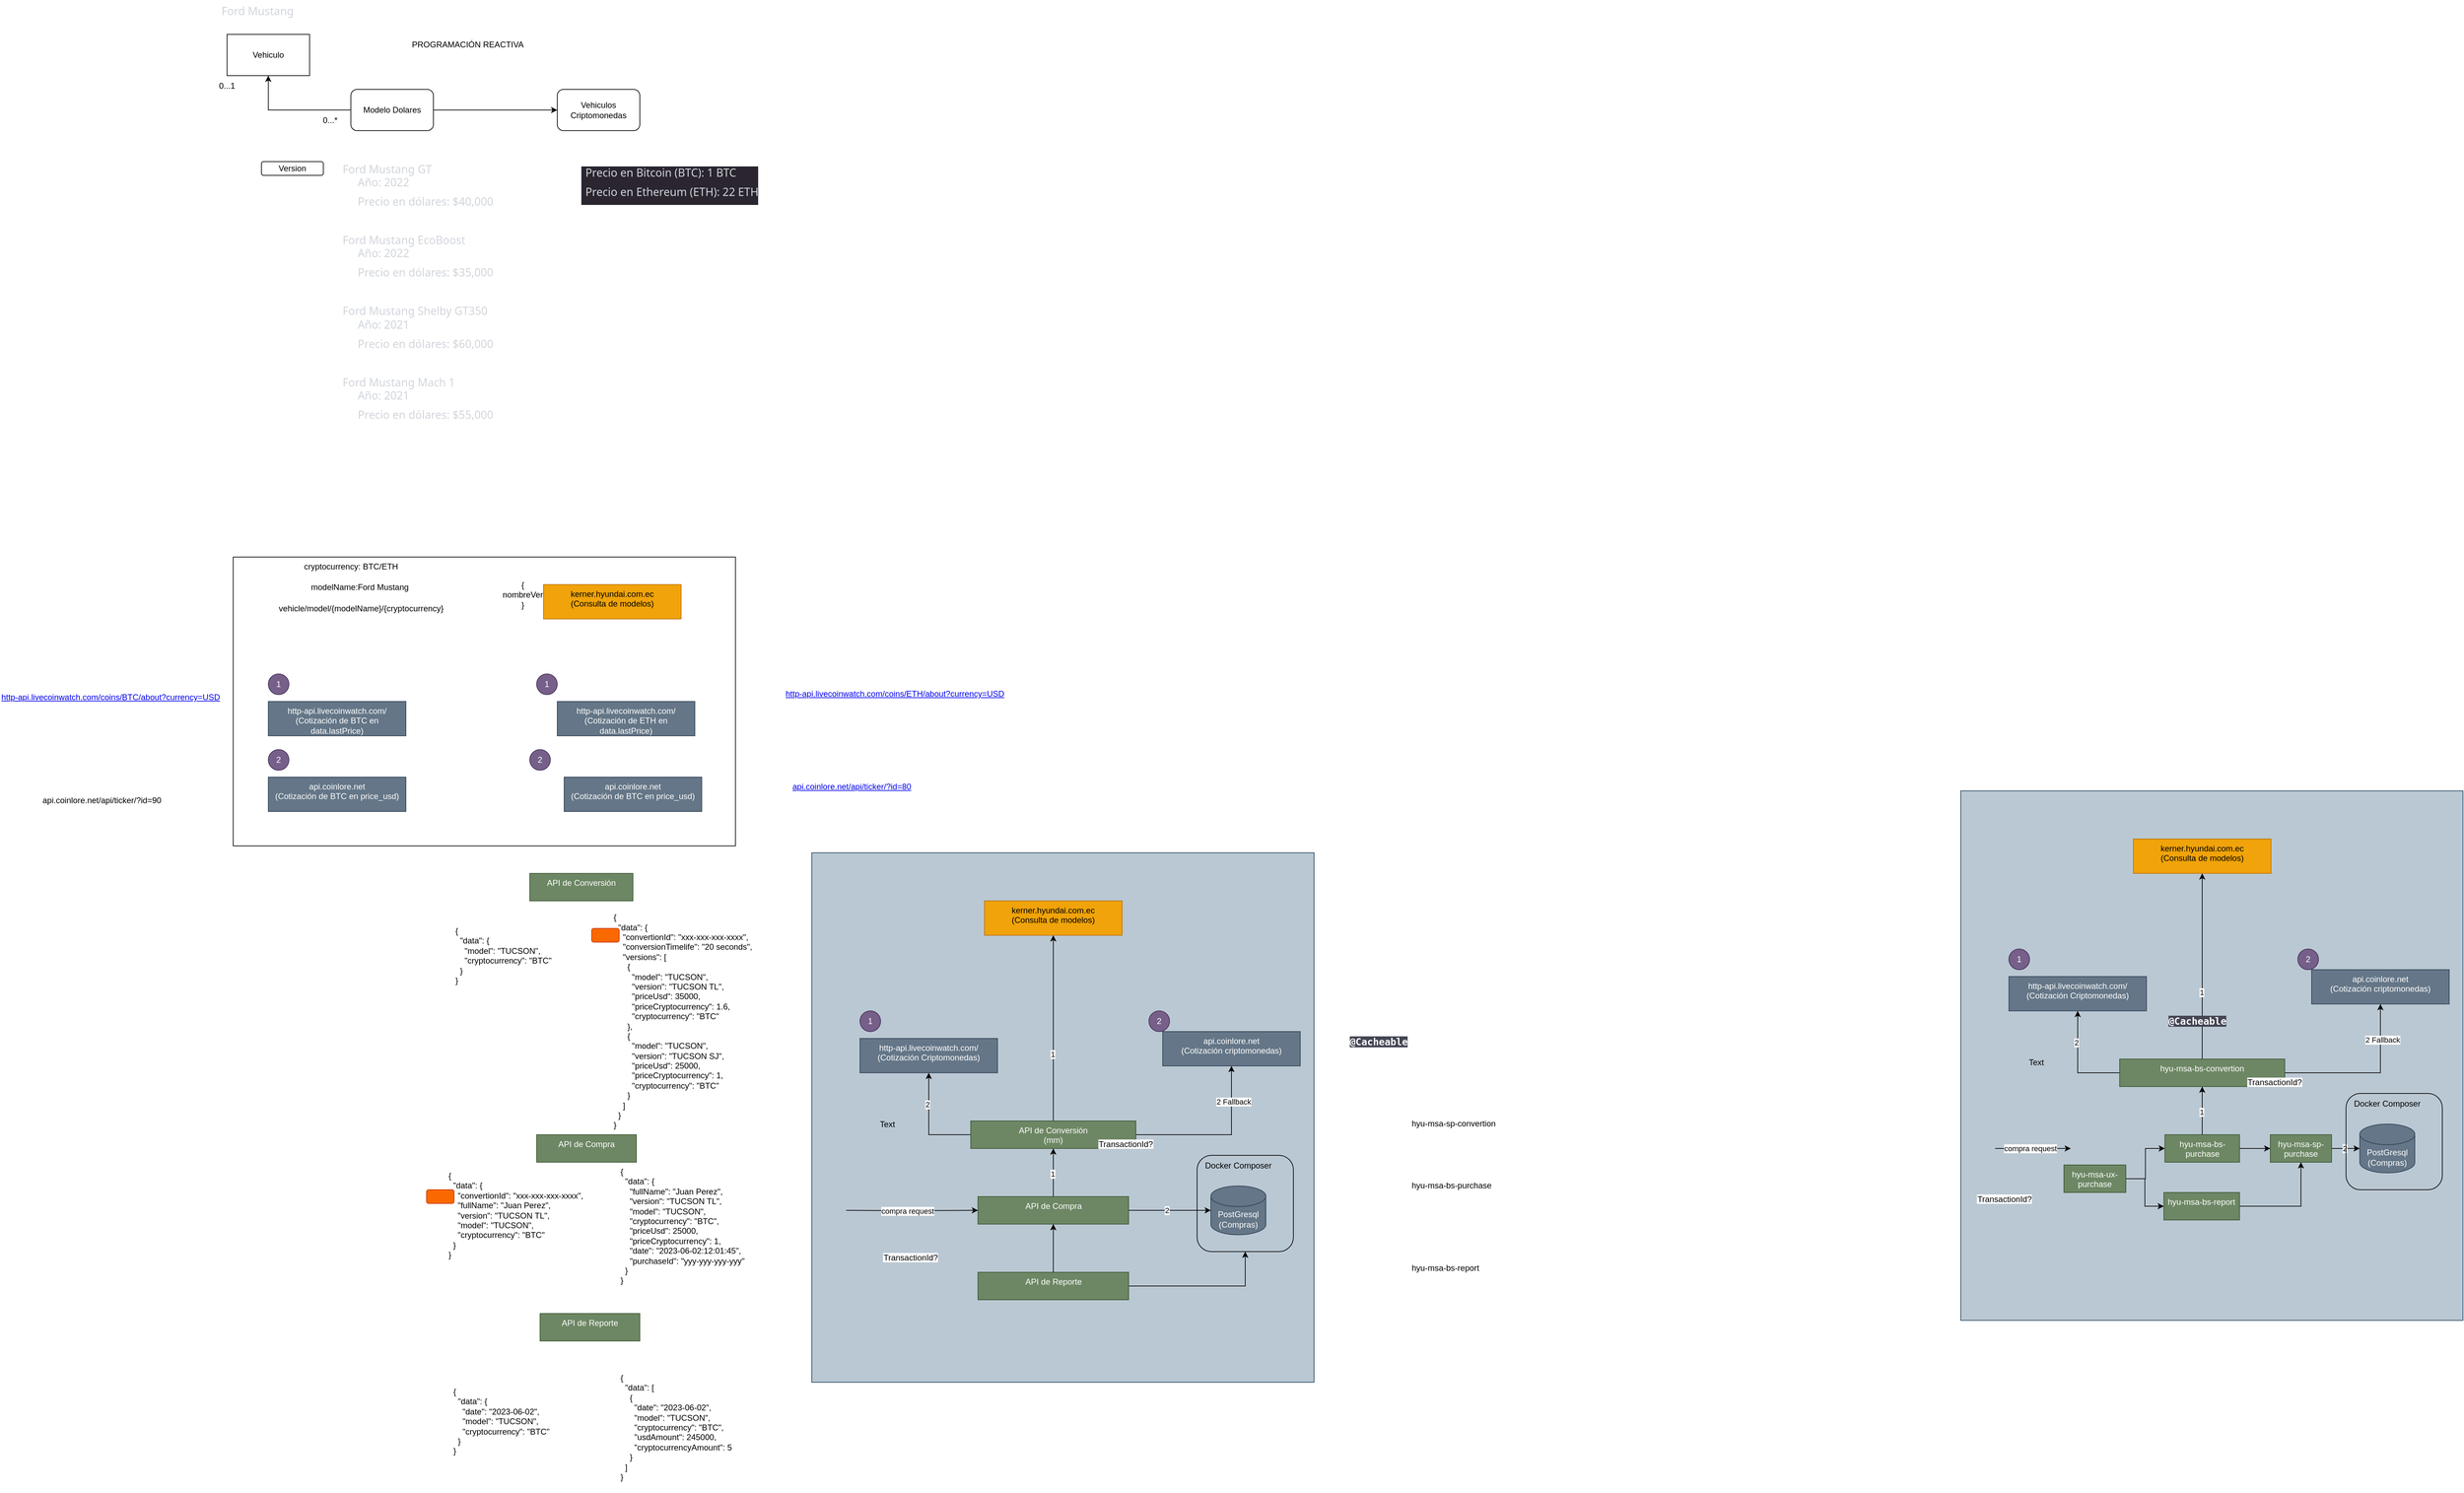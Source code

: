 <mxfile version="21.5.2" type="device" pages="2">
  <diagram name="Página-1" id="7Vr-pxoX8bs36R1DdBTN">
    <mxGraphModel dx="4099" dy="1233" grid="1" gridSize="10" guides="1" tooltips="1" connect="1" arrows="1" fold="1" page="1" pageScale="1" pageWidth="827" pageHeight="1169" math="0" shadow="0">
      <root>
        <mxCell id="0" />
        <mxCell id="1" parent="0" />
        <mxCell id="oTvwm-_HkjDQb-LkICvp-4" value="" style="edgeStyle=orthogonalEdgeStyle;rounded=0;orthogonalLoop=1;jettySize=auto;html=1;" parent="1" source="oTvwm-_HkjDQb-LkICvp-1" target="oTvwm-_HkjDQb-LkICvp-3" edge="1">
          <mxGeometry relative="1" as="geometry" />
        </mxCell>
        <mxCell id="oTvwm-_HkjDQb-LkICvp-9" style="edgeStyle=orthogonalEdgeStyle;rounded=0;orthogonalLoop=1;jettySize=auto;html=1;entryX=0.5;entryY=1;entryDx=0;entryDy=0;" parent="1" source="oTvwm-_HkjDQb-LkICvp-1" target="oTvwm-_HkjDQb-LkICvp-8" edge="1">
          <mxGeometry relative="1" as="geometry" />
        </mxCell>
        <mxCell id="oTvwm-_HkjDQb-LkICvp-1" value="Modelo Dolares" style="rounded=1;whiteSpace=wrap;html=1;" parent="1" vertex="1">
          <mxGeometry x="220" y="130" width="120" height="60" as="geometry" />
        </mxCell>
        <mxCell id="oTvwm-_HkjDQb-LkICvp-3" value="Vehiculos Criptomonedas" style="rounded=1;whiteSpace=wrap;html=1;" parent="1" vertex="1">
          <mxGeometry x="520" y="130" width="120" height="60" as="geometry" />
        </mxCell>
        <mxCell id="oTvwm-_HkjDQb-LkICvp-5" value="PROGRAMACIÓN REACTIVA" style="text;html=1;strokeColor=none;fillColor=none;align=center;verticalAlign=middle;whiteSpace=wrap;rounded=0;" parent="1" vertex="1">
          <mxGeometry x="190" y="50" width="400" height="30" as="geometry" />
        </mxCell>
        <mxCell id="oTvwm-_HkjDQb-LkICvp-6" value="" style="rounded=0;whiteSpace=wrap;html=1;fillColor=#FFFFFF;" parent="1" vertex="1">
          <mxGeometry x="49" y="810" width="730" height="420" as="geometry" />
        </mxCell>
        <mxCell id="oTvwm-_HkjDQb-LkICvp-7" value="API de Conversión" style="text;whiteSpace=wrap;html=1;fillColor=#6d8764;fontColor=#ffffff;strokeColor=#3A5431;align=center;" parent="1" vertex="1">
          <mxGeometry x="480" y="1270" width="150" height="40" as="geometry" />
        </mxCell>
        <mxCell id="oTvwm-_HkjDQb-LkICvp-8" value="Vehiculo" style="rounded=0;whiteSpace=wrap;html=1;" parent="1" vertex="1">
          <mxGeometry x="40" y="50" width="120" height="60" as="geometry" />
        </mxCell>
        <mxCell id="oTvwm-_HkjDQb-LkICvp-10" value="0...1" style="text;html=1;strokeColor=none;fillColor=none;align=center;verticalAlign=middle;whiteSpace=wrap;rounded=0;" parent="1" vertex="1">
          <mxGeometry x="10" y="110" width="60" height="30" as="geometry" />
        </mxCell>
        <mxCell id="oTvwm-_HkjDQb-LkICvp-11" value="0...*" style="text;html=1;strokeColor=none;fillColor=none;align=center;verticalAlign=middle;whiteSpace=wrap;rounded=0;" parent="1" vertex="1">
          <mxGeometry x="160" y="160" width="60" height="30" as="geometry" />
        </mxCell>
        <mxCell id="oTvwm-_HkjDQb-LkICvp-12" value="&lt;span style=&quot;color: rgb(209, 213, 219); font-family: Söhne, ui-sans-serif, system-ui, -apple-system, &amp;quot;Segoe UI&amp;quot;, Roboto, Ubuntu, Cantarell, &amp;quot;Noto Sans&amp;quot;, sans-serif, &amp;quot;Helvetica Neue&amp;quot;, Arial, &amp;quot;Apple Color Emoji&amp;quot;, &amp;quot;Segoe UI Emoji&amp;quot;, &amp;quot;Segoe UI Symbol&amp;quot;, &amp;quot;Noto Color Emoji&amp;quot;; font-size: 16px; font-style: normal; font-variant-ligatures: normal; font-variant-caps: normal; font-weight: 400; letter-spacing: normal; orphans: 2; text-align: left; text-indent: 0px; text-transform: none; widows: 2; word-spacing: 0px; -webkit-text-stroke-width: 0px; text-decoration-thickness: initial; text-decoration-style: initial; text-decoration-color: initial; float: none; display: inline !important;&quot;&gt;Ford Mustang&lt;/span&gt;" style="text;whiteSpace=wrap;html=1;labelBackgroundColor=none;" parent="1" vertex="1">
          <mxGeometry x="30" width="130" height="40" as="geometry" />
        </mxCell>
        <mxCell id="oTvwm-_HkjDQb-LkICvp-15" value="&lt;ol style=&quot;border: 0px solid rgb(217, 217, 227); box-sizing: border-box; --tw-border-spacing-x: 0; --tw-border-spacing-y: 0; --tw-translate-x: 0; --tw-translate-y: 0; --tw-rotate: 0; --tw-skew-x: 0; --tw-skew-y: 0; --tw-scale-x: 1; --tw-scale-y: 1; --tw-pan-x: ; --tw-pan-y: ; --tw-pinch-zoom: ; --tw-scroll-snap-strictness: proximity; --tw-gradient-from-position: ; --tw-gradient-via-position: ; --tw-gradient-to-position: ; --tw-ordinal: ; --tw-slashed-zero: ; --tw-numeric-figure: ; --tw-numeric-spacing: ; --tw-numeric-fraction: ; --tw-ring-inset: ; --tw-ring-offset-width: 0px; --tw-ring-offset-color: #fff; --tw-ring-color: rgba(69,89,164,.5); --tw-ring-offset-shadow: 0 0 transparent; --tw-ring-shadow: 0 0 transparent; --tw-shadow: 0 0 transparent; --tw-shadow-colored: 0 0 transparent; --tw-blur: ; --tw-brightness: ; --tw-contrast: ; --tw-grayscale: ; --tw-hue-rotate: ; --tw-invert: ; --tw-saturate: ; --tw-sepia: ; --tw-drop-shadow: ; --tw-backdrop-blur: ; --tw-backdrop-brightness: ; --tw-backdrop-contrast: ; --tw-backdrop-grayscale: ; --tw-backdrop-hue-rotate: ; --tw-backdrop-invert: ; --tw-backdrop-opacity: ; --tw-backdrop-saturate: ; --tw-backdrop-sepia: ; list-style: none; margin: 1.25em 0px; padding: 0px; counter-reset: list-number 0; display: flex; flex-direction: column; color: rgb(209, 213, 219); font-family: Söhne, ui-sans-serif, system-ui, -apple-system, &amp;quot;Segoe UI&amp;quot;, Roboto, Ubuntu, Cantarell, &amp;quot;Noto Sans&amp;quot;, sans-serif, &amp;quot;Helvetica Neue&amp;quot;, Arial, &amp;quot;Apple Color Emoji&amp;quot;, &amp;quot;Segoe UI Emoji&amp;quot;, &amp;quot;Segoe UI Symbol&amp;quot;, &amp;quot;Noto Color Emoji&amp;quot;; font-size: 16px; font-style: normal; font-variant-ligatures: normal; font-variant-caps: normal; font-weight: 400; letter-spacing: normal; orphans: 2; text-align: start; text-indent: 0px; text-transform: none; widows: 2; word-spacing: 0px; -webkit-text-stroke-width: 0px; text-decoration-thickness: initial; text-decoration-style: initial; text-decoration-color: initial;&quot;&gt;&lt;li style=&quot;border: 0px solid rgb(217, 217, 227); box-sizing: border-box; --tw-border-spacing-x: 0; --tw-border-spacing-y: 0; --tw-translate-x: 0; --tw-translate-y: 0; --tw-rotate: 0; --tw-skew-x: 0; --tw-skew-y: 0; --tw-scale-x: 1; --tw-scale-y: 1; --tw-pan-x: ; --tw-pan-y: ; --tw-pinch-zoom: ; --tw-scroll-snap-strictness: proximity; --tw-gradient-from-position: ; --tw-gradient-via-position: ; --tw-gradient-to-position: ; --tw-ordinal: ; --tw-slashed-zero: ; --tw-numeric-figure: ; --tw-numeric-spacing: ; --tw-numeric-fraction: ; --tw-ring-inset: ; --tw-ring-offset-width: 0px; --tw-ring-offset-color: #fff; --tw-ring-color: rgba(69,89,164,.5); --tw-ring-offset-shadow: 0 0 transparent; --tw-ring-shadow: 0 0 transparent; --tw-shadow: 0 0 transparent; --tw-shadow-colored: 0 0 transparent; --tw-blur: ; --tw-brightness: ; --tw-contrast: ; --tw-grayscale: ; --tw-hue-rotate: ; --tw-invert: ; --tw-saturate: ; --tw-sepia: ; --tw-drop-shadow: ; --tw-backdrop-blur: ; --tw-backdrop-brightness: ; --tw-backdrop-contrast: ; --tw-backdrop-grayscale: ; --tw-backdrop-hue-rotate: ; --tw-backdrop-invert: ; --tw-backdrop-opacity: ; --tw-backdrop-saturate: ; --tw-backdrop-sepia: ; margin-bottom: 0px; margin-top: 0px; padding-left: 0.375em; counter-increment: list-number 1; display: block; min-height: 28px;&quot;&gt;&lt;p style=&quot;border: 0px solid rgb(217, 217, 227); box-sizing: border-box; --tw-border-spacing-x: 0; --tw-border-spacing-y: 0; --tw-translate-x: 0; --tw-translate-y: 0; --tw-rotate: 0; --tw-skew-x: 0; --tw-skew-y: 0; --tw-scale-x: 1; --tw-scale-y: 1; --tw-pan-x: ; --tw-pan-y: ; --tw-pinch-zoom: ; --tw-scroll-snap-strictness: proximity; --tw-gradient-from-position: ; --tw-gradient-via-position: ; --tw-gradient-to-position: ; --tw-ordinal: ; --tw-slashed-zero: ; --tw-numeric-figure: ; --tw-numeric-spacing: ; --tw-numeric-fraction: ; --tw-ring-inset: ; --tw-ring-offset-width: 0px; --tw-ring-offset-color: #fff; --tw-ring-color: rgba(69,89,164,.5); --tw-ring-offset-shadow: 0 0 transparent; --tw-ring-shadow: 0 0 transparent; --tw-shadow: 0 0 transparent; --tw-shadow-colored: 0 0 transparent; --tw-blur: ; --tw-brightness: ; --tw-contrast: ; --tw-grayscale: ; --tw-hue-rotate: ; --tw-invert: ; --tw-saturate: ; --tw-sepia: ; --tw-drop-shadow: ; --tw-backdrop-blur: ; --tw-backdrop-brightness: ; --tw-backdrop-contrast: ; --tw-backdrop-grayscale: ; --tw-backdrop-hue-rotate: ; --tw-backdrop-invert: ; --tw-backdrop-opacity: ; --tw-backdrop-saturate: ; --tw-backdrop-sepia: ; margin: 0px;&quot;&gt;Ford Mustang GT&lt;/p&gt;&lt;ul style=&quot;border: 0px solid rgb(217, 217, 227); box-sizing: border-box; --tw-border-spacing-x: 0; --tw-border-spacing-y: 0; --tw-translate-x: 0; --tw-translate-y: 0; --tw-rotate: 0; --tw-skew-x: 0; --tw-skew-y: 0; --tw-scale-x: 1; --tw-scale-y: 1; --tw-pan-x: ; --tw-pan-y: ; --tw-pinch-zoom: ; --tw-scroll-snap-strictness: proximity; --tw-gradient-from-position: ; --tw-gradient-via-position: ; --tw-gradient-to-position: ; --tw-ordinal: ; --tw-slashed-zero: ; --tw-numeric-figure: ; --tw-numeric-spacing: ; --tw-numeric-fraction: ; --tw-ring-inset: ; --tw-ring-offset-width: 0px; --tw-ring-offset-color: #fff; --tw-ring-color: rgba(69,89,164,.5); --tw-ring-offset-shadow: 0 0 transparent; --tw-ring-shadow: 0 0 transparent; --tw-shadow: 0 0 transparent; --tw-shadow-colored: 0 0 transparent; --tw-blur: ; --tw-brightness: ; --tw-contrast: ; --tw-grayscale: ; --tw-hue-rotate: ; --tw-invert: ; --tw-saturate: ; --tw-sepia: ; --tw-drop-shadow: ; --tw-backdrop-blur: ; --tw-backdrop-brightness: ; --tw-backdrop-contrast: ; --tw-backdrop-grayscale: ; --tw-backdrop-hue-rotate: ; --tw-backdrop-invert: ; --tw-backdrop-opacity: ; --tw-backdrop-saturate: ; --tw-backdrop-sepia: ; list-style: disc; margin: 0px 0px 0px 1rem; padding: 0px; display: flex; flex-direction: column;&quot;&gt;&lt;li style=&quot;border: 0px solid rgb(217, 217, 227); box-sizing: border-box; --tw-border-spacing-x: 0; --tw-border-spacing-y: 0; --tw-translate-x: 0; --tw-translate-y: 0; --tw-rotate: 0; --tw-skew-x: 0; --tw-skew-y: 0; --tw-scale-x: 1; --tw-scale-y: 1; --tw-pan-x: ; --tw-pan-y: ; --tw-pinch-zoom: ; --tw-scroll-snap-strictness: proximity; --tw-gradient-from-position: ; --tw-gradient-via-position: ; --tw-gradient-to-position: ; --tw-ordinal: ; --tw-slashed-zero: ; --tw-numeric-figure: ; --tw-numeric-spacing: ; --tw-numeric-fraction: ; --tw-ring-inset: ; --tw-ring-offset-width: 0px; --tw-ring-offset-color: #fff; --tw-ring-color: rgba(69,89,164,.5); --tw-ring-offset-shadow: 0 0 transparent; --tw-ring-shadow: 0 0 transparent; --tw-shadow: 0 0 transparent; --tw-shadow-colored: 0 0 transparent; --tw-blur: ; --tw-brightness: ; --tw-contrast: ; --tw-grayscale: ; --tw-hue-rotate: ; --tw-invert: ; --tw-saturate: ; --tw-sepia: ; --tw-drop-shadow: ; --tw-backdrop-blur: ; --tw-backdrop-brightness: ; --tw-backdrop-contrast: ; --tw-backdrop-grayscale: ; --tw-backdrop-hue-rotate: ; --tw-backdrop-invert: ; --tw-backdrop-opacity: ; --tw-backdrop-saturate: ; --tw-backdrop-sepia: ; margin: 0px; padding-left: 0.375em; display: block; min-height: 28px;&quot;&gt;Año: 2022&lt;/li&gt;&lt;li style=&quot;border: 0px solid rgb(217, 217, 227); box-sizing: border-box; --tw-border-spacing-x: 0; --tw-border-spacing-y: 0; --tw-translate-x: 0; --tw-translate-y: 0; --tw-rotate: 0; --tw-skew-x: 0; --tw-skew-y: 0; --tw-scale-x: 1; --tw-scale-y: 1; --tw-pan-x: ; --tw-pan-y: ; --tw-pinch-zoom: ; --tw-scroll-snap-strictness: proximity; --tw-gradient-from-position: ; --tw-gradient-via-position: ; --tw-gradient-to-position: ; --tw-ordinal: ; --tw-slashed-zero: ; --tw-numeric-figure: ; --tw-numeric-spacing: ; --tw-numeric-fraction: ; --tw-ring-inset: ; --tw-ring-offset-width: 0px; --tw-ring-offset-color: #fff; --tw-ring-color: rgba(69,89,164,.5); --tw-ring-offset-shadow: 0 0 transparent; --tw-ring-shadow: 0 0 transparent; --tw-shadow: 0 0 transparent; --tw-shadow-colored: 0 0 transparent; --tw-blur: ; --tw-brightness: ; --tw-contrast: ; --tw-grayscale: ; --tw-hue-rotate: ; --tw-invert: ; --tw-saturate: ; --tw-sepia: ; --tw-drop-shadow: ; --tw-backdrop-blur: ; --tw-backdrop-brightness: ; --tw-backdrop-contrast: ; --tw-backdrop-grayscale: ; --tw-backdrop-hue-rotate: ; --tw-backdrop-invert: ; --tw-backdrop-opacity: ; --tw-backdrop-saturate: ; --tw-backdrop-sepia: ; margin: 0px; padding-left: 0.375em; display: block; min-height: 28px;&quot;&gt;Precio en dólares: $40,000&lt;/li&gt;&lt;li style=&quot;border: 0px solid rgb(217, 217, 227); box-sizing: border-box; --tw-border-spacing-x: 0; --tw-border-spacing-y: 0; --tw-translate-x: 0; --tw-translate-y: 0; --tw-rotate: 0; --tw-skew-x: 0; --tw-skew-y: 0; --tw-scale-x: 1; --tw-scale-y: 1; --tw-pan-x: ; --tw-pan-y: ; --tw-pinch-zoom: ; --tw-scroll-snap-strictness: proximity; --tw-gradient-from-position: ; --tw-gradient-via-position: ; --tw-gradient-to-position: ; --tw-ordinal: ; --tw-slashed-zero: ; --tw-numeric-figure: ; --tw-numeric-spacing: ; --tw-numeric-fraction: ; --tw-ring-inset: ; --tw-ring-offset-width: 0px; --tw-ring-offset-color: #fff; --tw-ring-color: rgba(69,89,164,.5); --tw-ring-offset-shadow: 0 0 transparent; --tw-ring-shadow: 0 0 transparent; --tw-shadow: 0 0 transparent; --tw-shadow-colored: 0 0 transparent; --tw-blur: ; --tw-brightness: ; --tw-contrast: ; --tw-grayscale: ; --tw-hue-rotate: ; --tw-invert: ; --tw-saturate: ; --tw-sepia: ; --tw-drop-shadow: ; --tw-backdrop-blur: ; --tw-backdrop-brightness: ; --tw-backdrop-contrast: ; --tw-backdrop-grayscale: ; --tw-backdrop-hue-rotate: ; --tw-backdrop-invert: ; --tw-backdrop-opacity: ; --tw-backdrop-saturate: ; --tw-backdrop-sepia: ; margin: 0px; padding-left: 0.375em; display: block; min-height: 28px;&quot;&gt;&lt;br&gt;&lt;/li&gt;&lt;/ul&gt;&lt;/li&gt;&lt;li style=&quot;border: 0px solid rgb(217, 217, 227); box-sizing: border-box; --tw-border-spacing-x: 0; --tw-border-spacing-y: 0; --tw-translate-x: 0; --tw-translate-y: 0; --tw-rotate: 0; --tw-skew-x: 0; --tw-skew-y: 0; --tw-scale-x: 1; --tw-scale-y: 1; --tw-pan-x: ; --tw-pan-y: ; --tw-pinch-zoom: ; --tw-scroll-snap-strictness: proximity; --tw-gradient-from-position: ; --tw-gradient-via-position: ; --tw-gradient-to-position: ; --tw-ordinal: ; --tw-slashed-zero: ; --tw-numeric-figure: ; --tw-numeric-spacing: ; --tw-numeric-fraction: ; --tw-ring-inset: ; --tw-ring-offset-width: 0px; --tw-ring-offset-color: #fff; --tw-ring-color: rgba(69,89,164,.5); --tw-ring-offset-shadow: 0 0 transparent; --tw-ring-shadow: 0 0 transparent; --tw-shadow: 0 0 transparent; --tw-shadow-colored: 0 0 transparent; --tw-blur: ; --tw-brightness: ; --tw-contrast: ; --tw-grayscale: ; --tw-hue-rotate: ; --tw-invert: ; --tw-saturate: ; --tw-sepia: ; --tw-drop-shadow: ; --tw-backdrop-blur: ; --tw-backdrop-brightness: ; --tw-backdrop-contrast: ; --tw-backdrop-grayscale: ; --tw-backdrop-hue-rotate: ; --tw-backdrop-invert: ; --tw-backdrop-opacity: ; --tw-backdrop-saturate: ; --tw-backdrop-sepia: ; margin-bottom: 0px; margin-top: 0px; padding-left: 0.375em; counter-increment: list-number 1; display: block; min-height: 28px;&quot;&gt;&lt;p style=&quot;border: 0px solid rgb(217, 217, 227); box-sizing: border-box; --tw-border-spacing-x: 0; --tw-border-spacing-y: 0; --tw-translate-x: 0; --tw-translate-y: 0; --tw-rotate: 0; --tw-skew-x: 0; --tw-skew-y: 0; --tw-scale-x: 1; --tw-scale-y: 1; --tw-pan-x: ; --tw-pan-y: ; --tw-pinch-zoom: ; --tw-scroll-snap-strictness: proximity; --tw-gradient-from-position: ; --tw-gradient-via-position: ; --tw-gradient-to-position: ; --tw-ordinal: ; --tw-slashed-zero: ; --tw-numeric-figure: ; --tw-numeric-spacing: ; --tw-numeric-fraction: ; --tw-ring-inset: ; --tw-ring-offset-width: 0px; --tw-ring-offset-color: #fff; --tw-ring-color: rgba(69,89,164,.5); --tw-ring-offset-shadow: 0 0 transparent; --tw-ring-shadow: 0 0 transparent; --tw-shadow: 0 0 transparent; --tw-shadow-colored: 0 0 transparent; --tw-blur: ; --tw-brightness: ; --tw-contrast: ; --tw-grayscale: ; --tw-hue-rotate: ; --tw-invert: ; --tw-saturate: ; --tw-sepia: ; --tw-drop-shadow: ; --tw-backdrop-blur: ; --tw-backdrop-brightness: ; --tw-backdrop-contrast: ; --tw-backdrop-grayscale: ; --tw-backdrop-hue-rotate: ; --tw-backdrop-invert: ; --tw-backdrop-opacity: ; --tw-backdrop-saturate: ; --tw-backdrop-sepia: ; margin: 0px;&quot;&gt;Ford Mustang EcoBoost&lt;/p&gt;&lt;ul style=&quot;border: 0px solid rgb(217, 217, 227); box-sizing: border-box; --tw-border-spacing-x: 0; --tw-border-spacing-y: 0; --tw-translate-x: 0; --tw-translate-y: 0; --tw-rotate: 0; --tw-skew-x: 0; --tw-skew-y: 0; --tw-scale-x: 1; --tw-scale-y: 1; --tw-pan-x: ; --tw-pan-y: ; --tw-pinch-zoom: ; --tw-scroll-snap-strictness: proximity; --tw-gradient-from-position: ; --tw-gradient-via-position: ; --tw-gradient-to-position: ; --tw-ordinal: ; --tw-slashed-zero: ; --tw-numeric-figure: ; --tw-numeric-spacing: ; --tw-numeric-fraction: ; --tw-ring-inset: ; --tw-ring-offset-width: 0px; --tw-ring-offset-color: #fff; --tw-ring-color: rgba(69,89,164,.5); --tw-ring-offset-shadow: 0 0 transparent; --tw-ring-shadow: 0 0 transparent; --tw-shadow: 0 0 transparent; --tw-shadow-colored: 0 0 transparent; --tw-blur: ; --tw-brightness: ; --tw-contrast: ; --tw-grayscale: ; --tw-hue-rotate: ; --tw-invert: ; --tw-saturate: ; --tw-sepia: ; --tw-drop-shadow: ; --tw-backdrop-blur: ; --tw-backdrop-brightness: ; --tw-backdrop-contrast: ; --tw-backdrop-grayscale: ; --tw-backdrop-hue-rotate: ; --tw-backdrop-invert: ; --tw-backdrop-opacity: ; --tw-backdrop-saturate: ; --tw-backdrop-sepia: ; list-style: disc; margin: 0px 0px 0px 1rem; padding: 0px; display: flex; flex-direction: column;&quot;&gt;&lt;li style=&quot;border: 0px solid rgb(217, 217, 227); box-sizing: border-box; --tw-border-spacing-x: 0; --tw-border-spacing-y: 0; --tw-translate-x: 0; --tw-translate-y: 0; --tw-rotate: 0; --tw-skew-x: 0; --tw-skew-y: 0; --tw-scale-x: 1; --tw-scale-y: 1; --tw-pan-x: ; --tw-pan-y: ; --tw-pinch-zoom: ; --tw-scroll-snap-strictness: proximity; --tw-gradient-from-position: ; --tw-gradient-via-position: ; --tw-gradient-to-position: ; --tw-ordinal: ; --tw-slashed-zero: ; --tw-numeric-figure: ; --tw-numeric-spacing: ; --tw-numeric-fraction: ; --tw-ring-inset: ; --tw-ring-offset-width: 0px; --tw-ring-offset-color: #fff; --tw-ring-color: rgba(69,89,164,.5); --tw-ring-offset-shadow: 0 0 transparent; --tw-ring-shadow: 0 0 transparent; --tw-shadow: 0 0 transparent; --tw-shadow-colored: 0 0 transparent; --tw-blur: ; --tw-brightness: ; --tw-contrast: ; --tw-grayscale: ; --tw-hue-rotate: ; --tw-invert: ; --tw-saturate: ; --tw-sepia: ; --tw-drop-shadow: ; --tw-backdrop-blur: ; --tw-backdrop-brightness: ; --tw-backdrop-contrast: ; --tw-backdrop-grayscale: ; --tw-backdrop-hue-rotate: ; --tw-backdrop-invert: ; --tw-backdrop-opacity: ; --tw-backdrop-saturate: ; --tw-backdrop-sepia: ; margin: 0px; padding-left: 0.375em; display: block; min-height: 28px;&quot;&gt;Año: 2022&lt;/li&gt;&lt;li style=&quot;border: 0px solid rgb(217, 217, 227); box-sizing: border-box; --tw-border-spacing-x: 0; --tw-border-spacing-y: 0; --tw-translate-x: 0; --tw-translate-y: 0; --tw-rotate: 0; --tw-skew-x: 0; --tw-skew-y: 0; --tw-scale-x: 1; --tw-scale-y: 1; --tw-pan-x: ; --tw-pan-y: ; --tw-pinch-zoom: ; --tw-scroll-snap-strictness: proximity; --tw-gradient-from-position: ; --tw-gradient-via-position: ; --tw-gradient-to-position: ; --tw-ordinal: ; --tw-slashed-zero: ; --tw-numeric-figure: ; --tw-numeric-spacing: ; --tw-numeric-fraction: ; --tw-ring-inset: ; --tw-ring-offset-width: 0px; --tw-ring-offset-color: #fff; --tw-ring-color: rgba(69,89,164,.5); --tw-ring-offset-shadow: 0 0 transparent; --tw-ring-shadow: 0 0 transparent; --tw-shadow: 0 0 transparent; --tw-shadow-colored: 0 0 transparent; --tw-blur: ; --tw-brightness: ; --tw-contrast: ; --tw-grayscale: ; --tw-hue-rotate: ; --tw-invert: ; --tw-saturate: ; --tw-sepia: ; --tw-drop-shadow: ; --tw-backdrop-blur: ; --tw-backdrop-brightness: ; --tw-backdrop-contrast: ; --tw-backdrop-grayscale: ; --tw-backdrop-hue-rotate: ; --tw-backdrop-invert: ; --tw-backdrop-opacity: ; --tw-backdrop-saturate: ; --tw-backdrop-sepia: ; margin: 0px; padding-left: 0.375em; display: block; min-height: 28px;&quot;&gt;Precio en dólares: $35,000&lt;/li&gt;&lt;li style=&quot;border: 0px solid rgb(217, 217, 227); box-sizing: border-box; --tw-border-spacing-x: 0; --tw-border-spacing-y: 0; --tw-translate-x: 0; --tw-translate-y: 0; --tw-rotate: 0; --tw-skew-x: 0; --tw-skew-y: 0; --tw-scale-x: 1; --tw-scale-y: 1; --tw-pan-x: ; --tw-pan-y: ; --tw-pinch-zoom: ; --tw-scroll-snap-strictness: proximity; --tw-gradient-from-position: ; --tw-gradient-via-position: ; --tw-gradient-to-position: ; --tw-ordinal: ; --tw-slashed-zero: ; --tw-numeric-figure: ; --tw-numeric-spacing: ; --tw-numeric-fraction: ; --tw-ring-inset: ; --tw-ring-offset-width: 0px; --tw-ring-offset-color: #fff; --tw-ring-color: rgba(69,89,164,.5); --tw-ring-offset-shadow: 0 0 transparent; --tw-ring-shadow: 0 0 transparent; --tw-shadow: 0 0 transparent; --tw-shadow-colored: 0 0 transparent; --tw-blur: ; --tw-brightness: ; --tw-contrast: ; --tw-grayscale: ; --tw-hue-rotate: ; --tw-invert: ; --tw-saturate: ; --tw-sepia: ; --tw-drop-shadow: ; --tw-backdrop-blur: ; --tw-backdrop-brightness: ; --tw-backdrop-contrast: ; --tw-backdrop-grayscale: ; --tw-backdrop-hue-rotate: ; --tw-backdrop-invert: ; --tw-backdrop-opacity: ; --tw-backdrop-saturate: ; --tw-backdrop-sepia: ; margin: 0px; padding-left: 0.375em; display: block; min-height: 28px;&quot;&gt;&lt;br&gt;&lt;/li&gt;&lt;/ul&gt;&lt;/li&gt;&lt;li style=&quot;border: 0px solid rgb(217, 217, 227); box-sizing: border-box; --tw-border-spacing-x: 0; --tw-border-spacing-y: 0; --tw-translate-x: 0; --tw-translate-y: 0; --tw-rotate: 0; --tw-skew-x: 0; --tw-skew-y: 0; --tw-scale-x: 1; --tw-scale-y: 1; --tw-pan-x: ; --tw-pan-y: ; --tw-pinch-zoom: ; --tw-scroll-snap-strictness: proximity; --tw-gradient-from-position: ; --tw-gradient-via-position: ; --tw-gradient-to-position: ; --tw-ordinal: ; --tw-slashed-zero: ; --tw-numeric-figure: ; --tw-numeric-spacing: ; --tw-numeric-fraction: ; --tw-ring-inset: ; --tw-ring-offset-width: 0px; --tw-ring-offset-color: #fff; --tw-ring-color: rgba(69,89,164,.5); --tw-ring-offset-shadow: 0 0 transparent; --tw-ring-shadow: 0 0 transparent; --tw-shadow: 0 0 transparent; --tw-shadow-colored: 0 0 transparent; --tw-blur: ; --tw-brightness: ; --tw-contrast: ; --tw-grayscale: ; --tw-hue-rotate: ; --tw-invert: ; --tw-saturate: ; --tw-sepia: ; --tw-drop-shadow: ; --tw-backdrop-blur: ; --tw-backdrop-brightness: ; --tw-backdrop-contrast: ; --tw-backdrop-grayscale: ; --tw-backdrop-hue-rotate: ; --tw-backdrop-invert: ; --tw-backdrop-opacity: ; --tw-backdrop-saturate: ; --tw-backdrop-sepia: ; margin-bottom: 0px; margin-top: 0px; padding-left: 0.375em; counter-increment: list-number 1; display: block; min-height: 28px;&quot;&gt;&lt;p style=&quot;border: 0px solid rgb(217, 217, 227); box-sizing: border-box; --tw-border-spacing-x: 0; --tw-border-spacing-y: 0; --tw-translate-x: 0; --tw-translate-y: 0; --tw-rotate: 0; --tw-skew-x: 0; --tw-skew-y: 0; --tw-scale-x: 1; --tw-scale-y: 1; --tw-pan-x: ; --tw-pan-y: ; --tw-pinch-zoom: ; --tw-scroll-snap-strictness: proximity; --tw-gradient-from-position: ; --tw-gradient-via-position: ; --tw-gradient-to-position: ; --tw-ordinal: ; --tw-slashed-zero: ; --tw-numeric-figure: ; --tw-numeric-spacing: ; --tw-numeric-fraction: ; --tw-ring-inset: ; --tw-ring-offset-width: 0px; --tw-ring-offset-color: #fff; --tw-ring-color: rgba(69,89,164,.5); --tw-ring-offset-shadow: 0 0 transparent; --tw-ring-shadow: 0 0 transparent; --tw-shadow: 0 0 transparent; --tw-shadow-colored: 0 0 transparent; --tw-blur: ; --tw-brightness: ; --tw-contrast: ; --tw-grayscale: ; --tw-hue-rotate: ; --tw-invert: ; --tw-saturate: ; --tw-sepia: ; --tw-drop-shadow: ; --tw-backdrop-blur: ; --tw-backdrop-brightness: ; --tw-backdrop-contrast: ; --tw-backdrop-grayscale: ; --tw-backdrop-hue-rotate: ; --tw-backdrop-invert: ; --tw-backdrop-opacity: ; --tw-backdrop-saturate: ; --tw-backdrop-sepia: ; margin: 0px;&quot;&gt;Ford Mustang Shelby GT350&lt;/p&gt;&lt;ul style=&quot;border: 0px solid rgb(217, 217, 227); box-sizing: border-box; --tw-border-spacing-x: 0; --tw-border-spacing-y: 0; --tw-translate-x: 0; --tw-translate-y: 0; --tw-rotate: 0; --tw-skew-x: 0; --tw-skew-y: 0; --tw-scale-x: 1; --tw-scale-y: 1; --tw-pan-x: ; --tw-pan-y: ; --tw-pinch-zoom: ; --tw-scroll-snap-strictness: proximity; --tw-gradient-from-position: ; --tw-gradient-via-position: ; --tw-gradient-to-position: ; --tw-ordinal: ; --tw-slashed-zero: ; --tw-numeric-figure: ; --tw-numeric-spacing: ; --tw-numeric-fraction: ; --tw-ring-inset: ; --tw-ring-offset-width: 0px; --tw-ring-offset-color: #fff; --tw-ring-color: rgba(69,89,164,.5); --tw-ring-offset-shadow: 0 0 transparent; --tw-ring-shadow: 0 0 transparent; --tw-shadow: 0 0 transparent; --tw-shadow-colored: 0 0 transparent; --tw-blur: ; --tw-brightness: ; --tw-contrast: ; --tw-grayscale: ; --tw-hue-rotate: ; --tw-invert: ; --tw-saturate: ; --tw-sepia: ; --tw-drop-shadow: ; --tw-backdrop-blur: ; --tw-backdrop-brightness: ; --tw-backdrop-contrast: ; --tw-backdrop-grayscale: ; --tw-backdrop-hue-rotate: ; --tw-backdrop-invert: ; --tw-backdrop-opacity: ; --tw-backdrop-saturate: ; --tw-backdrop-sepia: ; list-style: disc; margin: 0px 0px 0px 1rem; padding: 0px; display: flex; flex-direction: column;&quot;&gt;&lt;li style=&quot;border: 0px solid rgb(217, 217, 227); box-sizing: border-box; --tw-border-spacing-x: 0; --tw-border-spacing-y: 0; --tw-translate-x: 0; --tw-translate-y: 0; --tw-rotate: 0; --tw-skew-x: 0; --tw-skew-y: 0; --tw-scale-x: 1; --tw-scale-y: 1; --tw-pan-x: ; --tw-pan-y: ; --tw-pinch-zoom: ; --tw-scroll-snap-strictness: proximity; --tw-gradient-from-position: ; --tw-gradient-via-position: ; --tw-gradient-to-position: ; --tw-ordinal: ; --tw-slashed-zero: ; --tw-numeric-figure: ; --tw-numeric-spacing: ; --tw-numeric-fraction: ; --tw-ring-inset: ; --tw-ring-offset-width: 0px; --tw-ring-offset-color: #fff; --tw-ring-color: rgba(69,89,164,.5); --tw-ring-offset-shadow: 0 0 transparent; --tw-ring-shadow: 0 0 transparent; --tw-shadow: 0 0 transparent; --tw-shadow-colored: 0 0 transparent; --tw-blur: ; --tw-brightness: ; --tw-contrast: ; --tw-grayscale: ; --tw-hue-rotate: ; --tw-invert: ; --tw-saturate: ; --tw-sepia: ; --tw-drop-shadow: ; --tw-backdrop-blur: ; --tw-backdrop-brightness: ; --tw-backdrop-contrast: ; --tw-backdrop-grayscale: ; --tw-backdrop-hue-rotate: ; --tw-backdrop-invert: ; --tw-backdrop-opacity: ; --tw-backdrop-saturate: ; --tw-backdrop-sepia: ; margin: 0px; padding-left: 0.375em; display: block; min-height: 28px;&quot;&gt;Año: 2021&lt;/li&gt;&lt;li style=&quot;border: 0px solid rgb(217, 217, 227); box-sizing: border-box; --tw-border-spacing-x: 0; --tw-border-spacing-y: 0; --tw-translate-x: 0; --tw-translate-y: 0; --tw-rotate: 0; --tw-skew-x: 0; --tw-skew-y: 0; --tw-scale-x: 1; --tw-scale-y: 1; --tw-pan-x: ; --tw-pan-y: ; --tw-pinch-zoom: ; --tw-scroll-snap-strictness: proximity; --tw-gradient-from-position: ; --tw-gradient-via-position: ; --tw-gradient-to-position: ; --tw-ordinal: ; --tw-slashed-zero: ; --tw-numeric-figure: ; --tw-numeric-spacing: ; --tw-numeric-fraction: ; --tw-ring-inset: ; --tw-ring-offset-width: 0px; --tw-ring-offset-color: #fff; --tw-ring-color: rgba(69,89,164,.5); --tw-ring-offset-shadow: 0 0 transparent; --tw-ring-shadow: 0 0 transparent; --tw-shadow: 0 0 transparent; --tw-shadow-colored: 0 0 transparent; --tw-blur: ; --tw-brightness: ; --tw-contrast: ; --tw-grayscale: ; --tw-hue-rotate: ; --tw-invert: ; --tw-saturate: ; --tw-sepia: ; --tw-drop-shadow: ; --tw-backdrop-blur: ; --tw-backdrop-brightness: ; --tw-backdrop-contrast: ; --tw-backdrop-grayscale: ; --tw-backdrop-hue-rotate: ; --tw-backdrop-invert: ; --tw-backdrop-opacity: ; --tw-backdrop-saturate: ; --tw-backdrop-sepia: ; margin: 0px; padding-left: 0.375em; display: block; min-height: 28px;&quot;&gt;Precio en dólares: $60,000&lt;/li&gt;&lt;li style=&quot;border: 0px solid rgb(217, 217, 227); box-sizing: border-box; --tw-border-spacing-x: 0; --tw-border-spacing-y: 0; --tw-translate-x: 0; --tw-translate-y: 0; --tw-rotate: 0; --tw-skew-x: 0; --tw-skew-y: 0; --tw-scale-x: 1; --tw-scale-y: 1; --tw-pan-x: ; --tw-pan-y: ; --tw-pinch-zoom: ; --tw-scroll-snap-strictness: proximity; --tw-gradient-from-position: ; --tw-gradient-via-position: ; --tw-gradient-to-position: ; --tw-ordinal: ; --tw-slashed-zero: ; --tw-numeric-figure: ; --tw-numeric-spacing: ; --tw-numeric-fraction: ; --tw-ring-inset: ; --tw-ring-offset-width: 0px; --tw-ring-offset-color: #fff; --tw-ring-color: rgba(69,89,164,.5); --tw-ring-offset-shadow: 0 0 transparent; --tw-ring-shadow: 0 0 transparent; --tw-shadow: 0 0 transparent; --tw-shadow-colored: 0 0 transparent; --tw-blur: ; --tw-brightness: ; --tw-contrast: ; --tw-grayscale: ; --tw-hue-rotate: ; --tw-invert: ; --tw-saturate: ; --tw-sepia: ; --tw-drop-shadow: ; --tw-backdrop-blur: ; --tw-backdrop-brightness: ; --tw-backdrop-contrast: ; --tw-backdrop-grayscale: ; --tw-backdrop-hue-rotate: ; --tw-backdrop-invert: ; --tw-backdrop-opacity: ; --tw-backdrop-saturate: ; --tw-backdrop-sepia: ; margin: 0px; padding-left: 0.375em; display: block; min-height: 28px;&quot;&gt;&lt;br&gt;&lt;/li&gt;&lt;/ul&gt;&lt;/li&gt;&lt;li style=&quot;border: 0px solid rgb(217, 217, 227); box-sizing: border-box; --tw-border-spacing-x: 0; --tw-border-spacing-y: 0; --tw-translate-x: 0; --tw-translate-y: 0; --tw-rotate: 0; --tw-skew-x: 0; --tw-skew-y: 0; --tw-scale-x: 1; --tw-scale-y: 1; --tw-pan-x: ; --tw-pan-y: ; --tw-pinch-zoom: ; --tw-scroll-snap-strictness: proximity; --tw-gradient-from-position: ; --tw-gradient-via-position: ; --tw-gradient-to-position: ; --tw-ordinal: ; --tw-slashed-zero: ; --tw-numeric-figure: ; --tw-numeric-spacing: ; --tw-numeric-fraction: ; --tw-ring-inset: ; --tw-ring-offset-width: 0px; --tw-ring-offset-color: #fff; --tw-ring-color: rgba(69,89,164,.5); --tw-ring-offset-shadow: 0 0 transparent; --tw-ring-shadow: 0 0 transparent; --tw-shadow: 0 0 transparent; --tw-shadow-colored: 0 0 transparent; --tw-blur: ; --tw-brightness: ; --tw-contrast: ; --tw-grayscale: ; --tw-hue-rotate: ; --tw-invert: ; --tw-saturate: ; --tw-sepia: ; --tw-drop-shadow: ; --tw-backdrop-blur: ; --tw-backdrop-brightness: ; --tw-backdrop-contrast: ; --tw-backdrop-grayscale: ; --tw-backdrop-hue-rotate: ; --tw-backdrop-invert: ; --tw-backdrop-opacity: ; --tw-backdrop-saturate: ; --tw-backdrop-sepia: ; margin-bottom: 0px; margin-top: 0px; padding-left: 0.375em; counter-increment: list-number 1; display: block; min-height: 28px;&quot;&gt;&lt;p style=&quot;border: 0px solid rgb(217, 217, 227); box-sizing: border-box; --tw-border-spacing-x: 0; --tw-border-spacing-y: 0; --tw-translate-x: 0; --tw-translate-y: 0; --tw-rotate: 0; --tw-skew-x: 0; --tw-skew-y: 0; --tw-scale-x: 1; --tw-scale-y: 1; --tw-pan-x: ; --tw-pan-y: ; --tw-pinch-zoom: ; --tw-scroll-snap-strictness: proximity; --tw-gradient-from-position: ; --tw-gradient-via-position: ; --tw-gradient-to-position: ; --tw-ordinal: ; --tw-slashed-zero: ; --tw-numeric-figure: ; --tw-numeric-spacing: ; --tw-numeric-fraction: ; --tw-ring-inset: ; --tw-ring-offset-width: 0px; --tw-ring-offset-color: #fff; --tw-ring-color: rgba(69,89,164,.5); --tw-ring-offset-shadow: 0 0 transparent; --tw-ring-shadow: 0 0 transparent; --tw-shadow: 0 0 transparent; --tw-shadow-colored: 0 0 transparent; --tw-blur: ; --tw-brightness: ; --tw-contrast: ; --tw-grayscale: ; --tw-hue-rotate: ; --tw-invert: ; --tw-saturate: ; --tw-sepia: ; --tw-drop-shadow: ; --tw-backdrop-blur: ; --tw-backdrop-brightness: ; --tw-backdrop-contrast: ; --tw-backdrop-grayscale: ; --tw-backdrop-hue-rotate: ; --tw-backdrop-invert: ; --tw-backdrop-opacity: ; --tw-backdrop-saturate: ; --tw-backdrop-sepia: ; margin: 0px;&quot;&gt;Ford Mustang Mach 1&lt;/p&gt;&lt;ul style=&quot;border: 0px solid rgb(217, 217, 227); box-sizing: border-box; --tw-border-spacing-x: 0; --tw-border-spacing-y: 0; --tw-translate-x: 0; --tw-translate-y: 0; --tw-rotate: 0; --tw-skew-x: 0; --tw-skew-y: 0; --tw-scale-x: 1; --tw-scale-y: 1; --tw-pan-x: ; --tw-pan-y: ; --tw-pinch-zoom: ; --tw-scroll-snap-strictness: proximity; --tw-gradient-from-position: ; --tw-gradient-via-position: ; --tw-gradient-to-position: ; --tw-ordinal: ; --tw-slashed-zero: ; --tw-numeric-figure: ; --tw-numeric-spacing: ; --tw-numeric-fraction: ; --tw-ring-inset: ; --tw-ring-offset-width: 0px; --tw-ring-offset-color: #fff; --tw-ring-color: rgba(69,89,164,.5); --tw-ring-offset-shadow: 0 0 transparent; --tw-ring-shadow: 0 0 transparent; --tw-shadow: 0 0 transparent; --tw-shadow-colored: 0 0 transparent; --tw-blur: ; --tw-brightness: ; --tw-contrast: ; --tw-grayscale: ; --tw-hue-rotate: ; --tw-invert: ; --tw-saturate: ; --tw-sepia: ; --tw-drop-shadow: ; --tw-backdrop-blur: ; --tw-backdrop-brightness: ; --tw-backdrop-contrast: ; --tw-backdrop-grayscale: ; --tw-backdrop-hue-rotate: ; --tw-backdrop-invert: ; --tw-backdrop-opacity: ; --tw-backdrop-saturate: ; --tw-backdrop-sepia: ; list-style: disc; margin: 0px 0px 0px 1rem; padding: 0px; display: flex; flex-direction: column;&quot;&gt;&lt;li style=&quot;border: 0px solid rgb(217, 217, 227); box-sizing: border-box; --tw-border-spacing-x: 0; --tw-border-spacing-y: 0; --tw-translate-x: 0; --tw-translate-y: 0; --tw-rotate: 0; --tw-skew-x: 0; --tw-skew-y: 0; --tw-scale-x: 1; --tw-scale-y: 1; --tw-pan-x: ; --tw-pan-y: ; --tw-pinch-zoom: ; --tw-scroll-snap-strictness: proximity; --tw-gradient-from-position: ; --tw-gradient-via-position: ; --tw-gradient-to-position: ; --tw-ordinal: ; --tw-slashed-zero: ; --tw-numeric-figure: ; --tw-numeric-spacing: ; --tw-numeric-fraction: ; --tw-ring-inset: ; --tw-ring-offset-width: 0px; --tw-ring-offset-color: #fff; --tw-ring-color: rgba(69,89,164,.5); --tw-ring-offset-shadow: 0 0 transparent; --tw-ring-shadow: 0 0 transparent; --tw-shadow: 0 0 transparent; --tw-shadow-colored: 0 0 transparent; --tw-blur: ; --tw-brightness: ; --tw-contrast: ; --tw-grayscale: ; --tw-hue-rotate: ; --tw-invert: ; --tw-saturate: ; --tw-sepia: ; --tw-drop-shadow: ; --tw-backdrop-blur: ; --tw-backdrop-brightness: ; --tw-backdrop-contrast: ; --tw-backdrop-grayscale: ; --tw-backdrop-hue-rotate: ; --tw-backdrop-invert: ; --tw-backdrop-opacity: ; --tw-backdrop-saturate: ; --tw-backdrop-sepia: ; margin: 0px; padding-left: 0.375em; display: block; min-height: 28px;&quot;&gt;Año: 2021&lt;/li&gt;&lt;li style=&quot;border: 0px solid rgb(217, 217, 227); box-sizing: border-box; --tw-border-spacing-x: 0; --tw-border-spacing-y: 0; --tw-translate-x: 0; --tw-translate-y: 0; --tw-rotate: 0; --tw-skew-x: 0; --tw-skew-y: 0; --tw-scale-x: 1; --tw-scale-y: 1; --tw-pan-x: ; --tw-pan-y: ; --tw-pinch-zoom: ; --tw-scroll-snap-strictness: proximity; --tw-gradient-from-position: ; --tw-gradient-via-position: ; --tw-gradient-to-position: ; --tw-ordinal: ; --tw-slashed-zero: ; --tw-numeric-figure: ; --tw-numeric-spacing: ; --tw-numeric-fraction: ; --tw-ring-inset: ; --tw-ring-offset-width: 0px; --tw-ring-offset-color: #fff; --tw-ring-color: rgba(69,89,164,.5); --tw-ring-offset-shadow: 0 0 transparent; --tw-ring-shadow: 0 0 transparent; --tw-shadow: 0 0 transparent; --tw-shadow-colored: 0 0 transparent; --tw-blur: ; --tw-brightness: ; --tw-contrast: ; --tw-grayscale: ; --tw-hue-rotate: ; --tw-invert: ; --tw-saturate: ; --tw-sepia: ; --tw-drop-shadow: ; --tw-backdrop-blur: ; --tw-backdrop-brightness: ; --tw-backdrop-contrast: ; --tw-backdrop-grayscale: ; --tw-backdrop-hue-rotate: ; --tw-backdrop-invert: ; --tw-backdrop-opacity: ; --tw-backdrop-saturate: ; --tw-backdrop-sepia: ; margin: 0px; padding-left: 0.375em; display: block; min-height: 28px;&quot;&gt;Precio en dólares: $55,000&lt;/li&gt;&lt;li style=&quot;border: 0px solid rgb(217, 217, 227); box-sizing: border-box; --tw-border-spacing-x: 0; --tw-border-spacing-y: 0; --tw-translate-x: 0; --tw-translate-y: 0; --tw-rotate: 0; --tw-skew-x: 0; --tw-skew-y: 0; --tw-scale-x: 1; --tw-scale-y: 1; --tw-pan-x: ; --tw-pan-y: ; --tw-pinch-zoom: ; --tw-scroll-snap-strictness: proximity; --tw-gradient-from-position: ; --tw-gradient-via-position: ; --tw-gradient-to-position: ; --tw-ordinal: ; --tw-slashed-zero: ; --tw-numeric-figure: ; --tw-numeric-spacing: ; --tw-numeric-fraction: ; --tw-ring-inset: ; --tw-ring-offset-width: 0px; --tw-ring-offset-color: #fff; --tw-ring-color: rgba(69,89,164,.5); --tw-ring-offset-shadow: 0 0 transparent; --tw-ring-shadow: 0 0 transparent; --tw-shadow: 0 0 transparent; --tw-shadow-colored: 0 0 transparent; --tw-blur: ; --tw-brightness: ; --tw-contrast: ; --tw-grayscale: ; --tw-hue-rotate: ; --tw-invert: ; --tw-saturate: ; --tw-sepia: ; --tw-drop-shadow: ; --tw-backdrop-blur: ; --tw-backdrop-brightness: ; --tw-backdrop-contrast: ; --tw-backdrop-grayscale: ; --tw-backdrop-hue-rotate: ; --tw-backdrop-invert: ; --tw-backdrop-opacity: ; --tw-backdrop-saturate: ; --tw-backdrop-sepia: ; margin: 0px; padding-left: 0.375em; display: block; min-height: 28px;&quot;&gt;&lt;br&gt;&lt;/li&gt;&lt;/ul&gt;&lt;/li&gt;&lt;/ol&gt;" style="text;whiteSpace=wrap;html=1;" parent="1" vertex="1">
          <mxGeometry x="200" y="210" width="300" height="420" as="geometry" />
        </mxCell>
        <mxCell id="oTvwm-_HkjDQb-LkICvp-16" value="&lt;ul style=&quot;border: 0px solid rgb(217, 217, 227); color: rgb(209, 213, 219); font-family: Söhne, ui-sans-serif, system-ui, -apple-system, &amp;quot;Segoe UI&amp;quot;, Roboto, Ubuntu, Cantarell, &amp;quot;Noto Sans&amp;quot;, sans-serif, &amp;quot;Helvetica Neue&amp;quot;, Arial, &amp;quot;Apple Color Emoji&amp;quot;, &amp;quot;Segoe UI Emoji&amp;quot;, &amp;quot;Segoe UI Symbol&amp;quot;, &amp;quot;Noto Color Emoji&amp;quot;; font-size: 16px; font-style: normal; font-variant-ligatures: normal; font-variant-caps: normal; font-weight: 400; letter-spacing: normal; orphans: 2; text-align: left; text-indent: 0px; text-transform: none; widows: 2; word-spacing: 0px; -webkit-text-stroke-width: 0px; background-color: rgb(42, 37, 47); text-decoration-thickness: initial; text-decoration-style: initial; text-decoration-color: initial; box-sizing: border-box; --tw-border-spacing-x: 0; --tw-border-spacing-y: 0; --tw-translate-x: 0; --tw-translate-y: 0; --tw-rotate: 0; --tw-skew-x: 0; --tw-skew-y: 0; --tw-scale-x: 1; --tw-scale-y: 1; --tw-pan-x: ; --tw-pan-y: ; --tw-pinch-zoom: ; --tw-scroll-snap-strictness: proximity; --tw-gradient-from-position: ; --tw-gradient-via-position: ; --tw-gradient-to-position: ; --tw-ordinal: ; --tw-slashed-zero: ; --tw-numeric-figure: ; --tw-numeric-spacing: ; --tw-numeric-fraction: ; --tw-ring-inset: ; --tw-ring-offset-width: 0px; --tw-ring-offset-color: #fff; --tw-ring-color: rgba(69,89,164,.5); --tw-ring-offset-shadow: 0 0 transparent; --tw-ring-shadow: 0 0 transparent; --tw-shadow: 0 0 transparent; --tw-shadow-colored: 0 0 transparent; --tw-blur: ; --tw-brightness: ; --tw-contrast: ; --tw-grayscale: ; --tw-hue-rotate: ; --tw-invert: ; --tw-saturate: ; --tw-sepia: ; --tw-drop-shadow: ; --tw-backdrop-blur: ; --tw-backdrop-brightness: ; --tw-backdrop-contrast: ; --tw-backdrop-grayscale: ; --tw-backdrop-hue-rotate: ; --tw-backdrop-invert: ; --tw-backdrop-opacity: ; --tw-backdrop-saturate: ; --tw-backdrop-sepia: ; list-style: disc; margin: 0px 0px 0px 1rem; padding: 0px; display: flex; flex-direction: column;&quot;&gt;&lt;li style=&quot;border: 0px solid rgb(217, 217, 227); box-sizing: border-box; --tw-border-spacing-x: 0; --tw-border-spacing-y: 0; --tw-translate-x: 0; --tw-translate-y: 0; --tw-rotate: 0; --tw-skew-x: 0; --tw-skew-y: 0; --tw-scale-x: 1; --tw-scale-y: 1; --tw-pan-x: ; --tw-pan-y: ; --tw-pinch-zoom: ; --tw-scroll-snap-strictness: proximity; --tw-gradient-from-position: ; --tw-gradient-via-position: ; --tw-gradient-to-position: ; --tw-ordinal: ; --tw-slashed-zero: ; --tw-numeric-figure: ; --tw-numeric-spacing: ; --tw-numeric-fraction: ; --tw-ring-inset: ; --tw-ring-offset-width: 0px; --tw-ring-offset-color: #fff; --tw-ring-color: rgba(69,89,164,.5); --tw-ring-offset-shadow: 0 0 transparent; --tw-ring-shadow: 0 0 transparent; --tw-shadow: 0 0 transparent; --tw-shadow-colored: 0 0 transparent; --tw-blur: ; --tw-brightness: ; --tw-contrast: ; --tw-grayscale: ; --tw-hue-rotate: ; --tw-invert: ; --tw-saturate: ; --tw-sepia: ; --tw-drop-shadow: ; --tw-backdrop-blur: ; --tw-backdrop-brightness: ; --tw-backdrop-contrast: ; --tw-backdrop-grayscale: ; --tw-backdrop-hue-rotate: ; --tw-backdrop-invert: ; --tw-backdrop-opacity: ; --tw-backdrop-saturate: ; --tw-backdrop-sepia: ; margin: 0px; padding-left: 0.375em; display: block; min-height: 28px;&quot;&gt;Precio en Bitcoin (BTC): 1 BTC&lt;/li&gt;&lt;li style=&quot;border: 0px solid rgb(217, 217, 227); box-sizing: border-box; --tw-border-spacing-x: 0; --tw-border-spacing-y: 0; --tw-translate-x: 0; --tw-translate-y: 0; --tw-rotate: 0; --tw-skew-x: 0; --tw-skew-y: 0; --tw-scale-x: 1; --tw-scale-y: 1; --tw-pan-x: ; --tw-pan-y: ; --tw-pinch-zoom: ; --tw-scroll-snap-strictness: proximity; --tw-gradient-from-position: ; --tw-gradient-via-position: ; --tw-gradient-to-position: ; --tw-ordinal: ; --tw-slashed-zero: ; --tw-numeric-figure: ; --tw-numeric-spacing: ; --tw-numeric-fraction: ; --tw-ring-inset: ; --tw-ring-offset-width: 0px; --tw-ring-offset-color: #fff; --tw-ring-color: rgba(69,89,164,.5); --tw-ring-offset-shadow: 0 0 transparent; --tw-ring-shadow: 0 0 transparent; --tw-shadow: 0 0 transparent; --tw-shadow-colored: 0 0 transparent; --tw-blur: ; --tw-brightness: ; --tw-contrast: ; --tw-grayscale: ; --tw-hue-rotate: ; --tw-invert: ; --tw-saturate: ; --tw-sepia: ; --tw-drop-shadow: ; --tw-backdrop-blur: ; --tw-backdrop-brightness: ; --tw-backdrop-contrast: ; --tw-backdrop-grayscale: ; --tw-backdrop-hue-rotate: ; --tw-backdrop-invert: ; --tw-backdrop-opacity: ; --tw-backdrop-saturate: ; --tw-backdrop-sepia: ; margin: 0px; padding-left: 0.375em; display: block; min-height: 28px;&quot;&gt;Precio en Ethereum (ETH): 22 ETH&lt;/li&gt;&lt;/ul&gt;" style="text;whiteSpace=wrap;html=1;" parent="1" vertex="1">
          <mxGeometry x="537" y="235" width="290" height="80" as="geometry" />
        </mxCell>
        <mxCell id="oTvwm-_HkjDQb-LkICvp-17" value="vehicle/model/{modelName}/{cryptocurrency}" style="text;html=1;strokeColor=none;fillColor=none;align=center;verticalAlign=middle;whiteSpace=wrap;rounded=0;fontColor=#000000;" parent="1" vertex="1">
          <mxGeometry x="185" y="870" width="100" height="30" as="geometry" />
        </mxCell>
        <mxCell id="oTvwm-_HkjDQb-LkICvp-18" value="Version" style="rounded=1;whiteSpace=wrap;html=1;" parent="1" vertex="1">
          <mxGeometry x="90" y="235" width="90" height="20" as="geometry" />
        </mxCell>
        <mxCell id="oTvwm-_HkjDQb-LkICvp-19" value="modelName:Ford Mustang" style="text;whiteSpace=wrap;html=1;fontColor=#000000;" parent="1" vertex="1">
          <mxGeometry x="160" y="840" width="210" height="30" as="geometry" />
        </mxCell>
        <mxCell id="oTvwm-_HkjDQb-LkICvp-21" value="{&lt;br&gt;nombreVer&lt;br&gt;}" style="text;html=1;strokeColor=none;fillColor=none;align=center;verticalAlign=middle;whiteSpace=wrap;rounded=0;" parent="1" vertex="1">
          <mxGeometry x="440" y="850" width="60" height="30" as="geometry" />
        </mxCell>
        <mxCell id="oTvwm-_HkjDQb-LkICvp-22" value="cryptocurrency: BTC/ETH" style="text;whiteSpace=wrap;html=1;fontColor=#000000;" parent="1" vertex="1">
          <mxGeometry x="150" y="810" width="210" height="30" as="geometry" />
        </mxCell>
        <mxCell id="oTvwm-_HkjDQb-LkICvp-23" value="kerner.hyundai.com.ec&lt;br&gt;(Consulta de modelos)" style="text;whiteSpace=wrap;html=1;fillColor=#f0a30a;fontColor=#000000;strokeColor=#BD7000;align=center;" parent="1" vertex="1">
          <mxGeometry x="500" y="850" width="200" height="50" as="geometry" />
        </mxCell>
        <mxCell id="oTvwm-_HkjDQb-LkICvp-24" value="http-api.livecoinwatch.com/&lt;br&gt;(Cotización de BTC en data.lastPrice)" style="text;whiteSpace=wrap;html=1;fillColor=#647687;fontColor=#ffffff;strokeColor=#314354;align=center;" parent="1" vertex="1">
          <mxGeometry x="100" y="1020" width="200" height="50" as="geometry" />
        </mxCell>
        <mxCell id="oTvwm-_HkjDQb-LkICvp-25" value="api.coinlore.net&lt;br&gt;(Cotización de BTC en price_usd)" style="text;whiteSpace=wrap;html=1;fillColor=#647687;fontColor=#ffffff;strokeColor=#314354;align=center;" parent="1" vertex="1">
          <mxGeometry x="100" y="1130" width="200" height="50" as="geometry" />
        </mxCell>
        <mxCell id="oTvwm-_HkjDQb-LkICvp-27" value="&lt;a href=&quot;https://http-api.livecoinwatch.com/coins/BTC/about?currency=USD&quot;&gt;http-api.livecoinwatch.com/coins/BTC/about?currency=USD&lt;/a&gt;" style="text;whiteSpace=wrap;html=1;" parent="1" vertex="1">
          <mxGeometry x="-290" y="1000" width="350" height="40" as="geometry" />
        </mxCell>
        <mxCell id="oTvwm-_HkjDQb-LkICvp-29" value="api.coinlore.net/api/ticker/?id=90" style="text;whiteSpace=wrap;html=1;" parent="1" vertex="1">
          <mxGeometry x="-230" y="1150" width="210" height="40" as="geometry" />
        </mxCell>
        <mxCell id="oTvwm-_HkjDQb-LkICvp-30" value="1" style="ellipse;whiteSpace=wrap;html=1;fillColor=#76608a;fontColor=#ffffff;strokeColor=#432D57;" parent="1" vertex="1">
          <mxGeometry x="100" y="980" width="30" height="30" as="geometry" />
        </mxCell>
        <mxCell id="oTvwm-_HkjDQb-LkICvp-31" value="2" style="ellipse;whiteSpace=wrap;html=1;fillColor=#76608a;fontColor=#ffffff;strokeColor=#432D57;" parent="1" vertex="1">
          <mxGeometry x="100" y="1090" width="30" height="30" as="geometry" />
        </mxCell>
        <mxCell id="oTvwm-_HkjDQb-LkICvp-32" value="&lt;a href=&quot;https://http-api.livecoinwatch.com/coins/ETH/about?currency=USD&quot;&gt;http-api.livecoinwatch.com/coins/ETH/about?currency=USD&lt;/a&gt;" style="text;whiteSpace=wrap;html=1;" parent="1" vertex="1">
          <mxGeometry x="850" y="995" width="350" height="40" as="geometry" />
        </mxCell>
        <mxCell id="oTvwm-_HkjDQb-LkICvp-33" value="http-api.livecoinwatch.com/&lt;br&gt;(Cotización de ETH en data.lastPrice)" style="text;whiteSpace=wrap;html=1;fillColor=#647687;fontColor=#ffffff;strokeColor=#314354;align=center;" parent="1" vertex="1">
          <mxGeometry x="520" y="1020" width="200" height="50" as="geometry" />
        </mxCell>
        <mxCell id="oTvwm-_HkjDQb-LkICvp-34" value="api.coinlore.net&lt;br&gt;(Cotización de BTC en price_usd)" style="text;whiteSpace=wrap;html=1;fillColor=#647687;fontColor=#ffffff;strokeColor=#314354;align=center;" parent="1" vertex="1">
          <mxGeometry x="530" y="1130" width="200" height="50" as="geometry" />
        </mxCell>
        <mxCell id="oTvwm-_HkjDQb-LkICvp-35" value="1" style="ellipse;whiteSpace=wrap;html=1;fillColor=#76608a;fontColor=#ffffff;strokeColor=#432D57;" parent="1" vertex="1">
          <mxGeometry x="490" y="980" width="30" height="30" as="geometry" />
        </mxCell>
        <mxCell id="oTvwm-_HkjDQb-LkICvp-36" value="&lt;a href=&quot;https://api.coinlore.net/api/ticker/?id=80&quot;&gt;api.coinlore.net/api/ticker/?id=80&lt;/a&gt;" style="text;whiteSpace=wrap;html=1;" parent="1" vertex="1">
          <mxGeometry x="860" y="1130" width="210" height="40" as="geometry" />
        </mxCell>
        <mxCell id="oTvwm-_HkjDQb-LkICvp-37" value="2" style="ellipse;whiteSpace=wrap;html=1;fillColor=#76608a;fontColor=#ffffff;strokeColor=#432D57;" parent="1" vertex="1">
          <mxGeometry x="480" y="1090" width="30" height="30" as="geometry" />
        </mxCell>
        <mxCell id="oTvwm-_HkjDQb-LkICvp-39" value="{&#xa;  &quot;data&quot;: {&#xa;    &quot;model&quot;: &quot;TUCSON&quot;,&#xa;    &quot;cryptocurrency&quot;: &quot;BTC&quot;&#xa;  }&#xa;}" style="text;whiteSpace=wrap;" parent="1" vertex="1">
          <mxGeometry x="370" y="1340" width="170" height="100" as="geometry" />
        </mxCell>
        <mxCell id="oTvwm-_HkjDQb-LkICvp-41" value="&lt;div&gt;{&lt;/div&gt;&lt;div&gt;&amp;nbsp; &quot;data&quot;: {&lt;/div&gt;&lt;div&gt;&amp;nbsp; &amp;nbsp; &quot;convertionId&quot;: &quot;xxx-xxx-xxx-xxxx&quot;,&lt;/div&gt;&lt;div&gt;&amp;nbsp; &amp;nbsp; &quot;conversionTimelife&quot;: &quot;20 seconds&quot;,&lt;/div&gt;&lt;div&gt;&amp;nbsp; &amp;nbsp; &quot;versions&quot;: [&lt;/div&gt;&lt;div&gt;&amp;nbsp; &amp;nbsp; &amp;nbsp; {&lt;/div&gt;&lt;div&gt;&amp;nbsp; &amp;nbsp; &amp;nbsp; &amp;nbsp; &quot;model&quot;: &quot;TUCSON&quot;,&lt;/div&gt;&lt;div&gt;&amp;nbsp; &amp;nbsp; &amp;nbsp; &amp;nbsp; &quot;version&quot;: &quot;TUCSON TL&quot;,&lt;/div&gt;&lt;div&gt;&amp;nbsp; &amp;nbsp; &amp;nbsp; &amp;nbsp; &quot;priceUsd&quot;: 35000,&lt;/div&gt;&lt;div&gt;&amp;nbsp; &amp;nbsp; &amp;nbsp; &amp;nbsp; &quot;priceCryptocurrency&quot;: 1.6,&lt;/div&gt;&lt;div&gt;&amp;nbsp; &amp;nbsp; &amp;nbsp; &amp;nbsp; &quot;cryptocurrency&quot;: &quot;BTC&quot;&lt;/div&gt;&lt;div&gt;&amp;nbsp; &amp;nbsp; &amp;nbsp; },&lt;/div&gt;&lt;div&gt;&amp;nbsp; &amp;nbsp; &amp;nbsp; {&lt;/div&gt;&lt;div&gt;&amp;nbsp; &amp;nbsp; &amp;nbsp; &amp;nbsp; &quot;model&quot;: &quot;TUCSON&quot;,&lt;/div&gt;&lt;div&gt;&amp;nbsp; &amp;nbsp; &amp;nbsp; &amp;nbsp; &quot;version&quot;: &quot;TUCSON SJ&quot;,&lt;/div&gt;&lt;div&gt;&amp;nbsp; &amp;nbsp; &amp;nbsp; &amp;nbsp; &quot;priceUsd&quot;: 25000,&lt;/div&gt;&lt;div&gt;&amp;nbsp; &amp;nbsp; &amp;nbsp; &amp;nbsp; &quot;priceCryptocurrency&quot;: 1,&lt;/div&gt;&lt;div&gt;&amp;nbsp; &amp;nbsp; &amp;nbsp; &amp;nbsp; &quot;cryptocurrency&quot;: &quot;BTC&quot;&lt;/div&gt;&lt;div&gt;&amp;nbsp; &amp;nbsp; &amp;nbsp; }&lt;/div&gt;&lt;div&gt;&amp;nbsp; &amp;nbsp; ]&lt;/div&gt;&lt;div&gt;&amp;nbsp; }&lt;/div&gt;&lt;div&gt;}&lt;/div&gt;" style="text;html=1;strokeColor=none;fillColor=none;align=left;verticalAlign=middle;whiteSpace=wrap;rounded=0;" parent="1" vertex="1">
          <mxGeometry x="600" y="1340" width="220" height="290" as="geometry" />
        </mxCell>
        <mxCell id="oTvwm-_HkjDQb-LkICvp-42" value="API de Compra" style="text;whiteSpace=wrap;html=1;fillColor=#6d8764;fontColor=#ffffff;strokeColor=#3A5431;align=center;" parent="1" vertex="1">
          <mxGeometry x="490" y="1650" width="145" height="40" as="geometry" />
        </mxCell>
        <UserObject label="" link="https://dwglogo.com/wp-content/uploads/2017/12/1100px_Redis_Logo_01.png" id="oTvwm-_HkjDQb-LkICvp-44">
          <mxCell style="rounded=0;whiteSpace=wrap;html=1;fillColor=#bac8d3;strokeColor=#23445d;" parent="1" vertex="1">
            <mxGeometry x="890" y="1240" width="730" height="770" as="geometry" />
          </mxCell>
        </UserObject>
        <mxCell id="oTvwm-_HkjDQb-LkICvp-45" value="kerner.hyundai.com.ec&lt;br&gt;(Consulta de modelos)" style="text;whiteSpace=wrap;html=1;fillColor=#f0a30a;fontColor=#000000;strokeColor=#BD7000;align=center;" parent="1" vertex="1">
          <mxGeometry x="1141" y="1310" width="200" height="50" as="geometry" />
        </mxCell>
        <mxCell id="oTvwm-_HkjDQb-LkICvp-46" value="http-api.livecoinwatch.com/&lt;br&gt;(Cotización Criptomonedas)" style="text;whiteSpace=wrap;html=1;fillColor=#647687;fontColor=#ffffff;strokeColor=#314354;align=center;" parent="1" vertex="1">
          <mxGeometry x="960" y="1510" width="200" height="50" as="geometry" />
        </mxCell>
        <mxCell id="oTvwm-_HkjDQb-LkICvp-47" value="api.coinlore.net&lt;br&gt;(Cotización criptomonedas)" style="text;whiteSpace=wrap;html=1;fillColor=#647687;fontColor=#ffffff;strokeColor=#314354;align=center;" parent="1" vertex="1">
          <mxGeometry x="1400" y="1500" width="200" height="50" as="geometry" />
        </mxCell>
        <mxCell id="oTvwm-_HkjDQb-LkICvp-48" value="1" style="ellipse;whiteSpace=wrap;html=1;fillColor=#76608a;fontColor=#ffffff;strokeColor=#432D57;" parent="1" vertex="1">
          <mxGeometry x="960" y="1470" width="30" height="30" as="geometry" />
        </mxCell>
        <mxCell id="oTvwm-_HkjDQb-LkICvp-49" value="2" style="ellipse;whiteSpace=wrap;html=1;fillColor=#76608a;fontColor=#ffffff;strokeColor=#432D57;" parent="1" vertex="1">
          <mxGeometry x="1380" y="1470" width="30" height="30" as="geometry" />
        </mxCell>
        <mxCell id="oTvwm-_HkjDQb-LkICvp-51" style="edgeStyle=orthogonalEdgeStyle;rounded=0;orthogonalLoop=1;jettySize=auto;html=1;" parent="1" source="oTvwm-_HkjDQb-LkICvp-50" target="oTvwm-_HkjDQb-LkICvp-45" edge="1">
          <mxGeometry relative="1" as="geometry" />
        </mxCell>
        <mxCell id="oTvwm-_HkjDQb-LkICvp-52" value="1" style="edgeLabel;html=1;align=center;verticalAlign=middle;resizable=0;points=[];" parent="oTvwm-_HkjDQb-LkICvp-51" vertex="1" connectable="0">
          <mxGeometry x="-0.28" y="1" relative="1" as="geometry">
            <mxPoint as="offset" />
          </mxGeometry>
        </mxCell>
        <mxCell id="oTvwm-_HkjDQb-LkICvp-53" style="edgeStyle=orthogonalEdgeStyle;rounded=0;orthogonalLoop=1;jettySize=auto;html=1;" parent="1" source="oTvwm-_HkjDQb-LkICvp-50" target="oTvwm-_HkjDQb-LkICvp-47" edge="1">
          <mxGeometry relative="1" as="geometry" />
        </mxCell>
        <mxCell id="oTvwm-_HkjDQb-LkICvp-54" value="2 Fallback" style="edgeLabel;html=1;align=center;verticalAlign=middle;resizable=0;points=[];" parent="oTvwm-_HkjDQb-LkICvp-53" vertex="1" connectable="0">
          <mxGeometry x="0.568" y="-3" relative="1" as="geometry">
            <mxPoint as="offset" />
          </mxGeometry>
        </mxCell>
        <mxCell id="oTvwm-_HkjDQb-LkICvp-55" style="edgeStyle=orthogonalEdgeStyle;rounded=0;orthogonalLoop=1;jettySize=auto;html=1;entryX=0.5;entryY=1;entryDx=0;entryDy=0;" parent="1" source="oTvwm-_HkjDQb-LkICvp-50" target="oTvwm-_HkjDQb-LkICvp-46" edge="1">
          <mxGeometry relative="1" as="geometry">
            <Array as="points">
              <mxPoint x="1060" y="1650" />
            </Array>
          </mxGeometry>
        </mxCell>
        <mxCell id="oTvwm-_HkjDQb-LkICvp-56" value="2" style="edgeLabel;html=1;align=center;verticalAlign=middle;resizable=0;points=[];" parent="oTvwm-_HkjDQb-LkICvp-55" vertex="1" connectable="0">
          <mxGeometry x="0.399" y="2" relative="1" as="geometry">
            <mxPoint as="offset" />
          </mxGeometry>
        </mxCell>
        <mxCell id="oTvwm-_HkjDQb-LkICvp-50" value="API de Conversión&lt;br&gt;(mm)" style="text;whiteSpace=wrap;html=1;fillColor=#6d8764;fontColor=#ffffff;strokeColor=#3A5431;align=center;" parent="1" vertex="1">
          <mxGeometry x="1121" y="1630" width="240" height="40" as="geometry" />
        </mxCell>
        <mxCell id="oTvwm-_HkjDQb-LkICvp-58" style="edgeStyle=orthogonalEdgeStyle;rounded=0;orthogonalLoop=1;jettySize=auto;html=1;" parent="1" source="oTvwm-_HkjDQb-LkICvp-57" target="oTvwm-_HkjDQb-LkICvp-50" edge="1">
          <mxGeometry relative="1" as="geometry" />
        </mxCell>
        <mxCell id="oTvwm-_HkjDQb-LkICvp-65" value="1" style="edgeLabel;html=1;align=center;verticalAlign=middle;resizable=0;points=[];" parent="oTvwm-_HkjDQb-LkICvp-58" vertex="1" connectable="0">
          <mxGeometry x="-0.052" y="1" relative="1" as="geometry">
            <mxPoint as="offset" />
          </mxGeometry>
        </mxCell>
        <mxCell id="oTvwm-_HkjDQb-LkICvp-66" style="edgeStyle=orthogonalEdgeStyle;rounded=0;orthogonalLoop=1;jettySize=auto;html=1;" parent="1" source="oTvwm-_HkjDQb-LkICvp-57" target="oTvwm-_HkjDQb-LkICvp-59" edge="1">
          <mxGeometry relative="1" as="geometry" />
        </mxCell>
        <mxCell id="oTvwm-_HkjDQb-LkICvp-67" value="2" style="edgeLabel;html=1;align=center;verticalAlign=middle;resizable=0;points=[];" parent="oTvwm-_HkjDQb-LkICvp-66" vertex="1" connectable="0">
          <mxGeometry x="-0.08" relative="1" as="geometry">
            <mxPoint as="offset" />
          </mxGeometry>
        </mxCell>
        <mxCell id="oTvwm-_HkjDQb-LkICvp-57" value=" API de Compra" style="text;whiteSpace=wrap;html=1;fillColor=#6d8764;fontColor=#ffffff;strokeColor=#3A5431;align=center;" parent="1" vertex="1">
          <mxGeometry x="1131.5" y="1740" width="219" height="40" as="geometry" />
        </mxCell>
        <mxCell id="oTvwm-_HkjDQb-LkICvp-68" value="" style="rounded=1;whiteSpace=wrap;html=1;fillColor=none;strokeColor=#000000;" parent="1" vertex="1">
          <mxGeometry x="1450" y="1680" width="140" height="140" as="geometry" />
        </mxCell>
        <mxCell id="oTvwm-_HkjDQb-LkICvp-59" value="PostGresql&lt;br&gt;(Compras)" style="shape=cylinder3;whiteSpace=wrap;html=1;boundedLbl=1;backgroundOutline=1;size=15;fillColor=#647687;fontColor=#ffffff;strokeColor=#314354;" parent="1" vertex="1">
          <mxGeometry x="1470" y="1724.5" width="80" height="71" as="geometry" />
        </mxCell>
        <mxCell id="oTvwm-_HkjDQb-LkICvp-61" style="edgeStyle=orthogonalEdgeStyle;rounded=0;orthogonalLoop=1;jettySize=auto;html=1;" parent="1" target="oTvwm-_HkjDQb-LkICvp-57" edge="1">
          <mxGeometry relative="1" as="geometry">
            <mxPoint x="940" y="1760" as="sourcePoint" />
          </mxGeometry>
        </mxCell>
        <mxCell id="oTvwm-_HkjDQb-LkICvp-63" value="compra request" style="edgeLabel;html=1;align=center;verticalAlign=middle;resizable=0;points=[];" parent="oTvwm-_HkjDQb-LkICvp-61" vertex="1" connectable="0">
          <mxGeometry x="-0.077" relative="1" as="geometry">
            <mxPoint as="offset" />
          </mxGeometry>
        </mxCell>
        <mxCell id="oTvwm-_HkjDQb-LkICvp-69" value="Docker Composer" style="text;html=1;strokeColor=none;fillColor=none;align=center;verticalAlign=middle;whiteSpace=wrap;rounded=0;fontColor=#000000;" parent="1" vertex="1">
          <mxGeometry x="1450" y="1680" width="120" height="30" as="geometry" />
        </mxCell>
        <mxCell id="oTvwm-_HkjDQb-LkICvp-72" style="edgeStyle=orthogonalEdgeStyle;rounded=0;orthogonalLoop=1;jettySize=auto;html=1;entryX=0.5;entryY=1;entryDx=0;entryDy=0;" parent="1" source="oTvwm-_HkjDQb-LkICvp-70" target="oTvwm-_HkjDQb-LkICvp-68" edge="1">
          <mxGeometry relative="1" as="geometry" />
        </mxCell>
        <mxCell id="oTvwm-_HkjDQb-LkICvp-73" style="edgeStyle=orthogonalEdgeStyle;rounded=0;orthogonalLoop=1;jettySize=auto;html=1;" parent="1" source="oTvwm-_HkjDQb-LkICvp-70" target="oTvwm-_HkjDQb-LkICvp-57" edge="1">
          <mxGeometry relative="1" as="geometry" />
        </mxCell>
        <mxCell id="oTvwm-_HkjDQb-LkICvp-70" value="  API de Reporte" style="text;whiteSpace=wrap;html=1;fillColor=#6d8764;fontColor=#ffffff;strokeColor=#3A5431;align=center;" parent="1" vertex="1">
          <mxGeometry x="1131.5" y="1850" width="219" height="40" as="geometry" />
        </mxCell>
        <mxCell id="oTvwm-_HkjDQb-LkICvp-76" value="TransactionId?" style="shape=image;verticalLabelPosition=bottom;labelBackgroundColor=default;verticalAlign=top;aspect=fixed;imageAspect=0;image=https://dwglogo.com/wp-content/uploads/2017/12/1100px_Redis_Logo_01.png;" parent="1" vertex="1">
          <mxGeometry x="997.58" y="1765" width="72.42" height="50" as="geometry" />
        </mxCell>
        <mxCell id="oTvwm-_HkjDQb-LkICvp-77" value="{&#xa;  &quot;data&quot;: {&#xa;    &quot;convertionId&quot;: &quot;xxx-xxx-xxx-xxxx&quot;,&#xa;    &quot;fullName&quot;: &quot;Juan Perez&quot;,&#xa;    &quot;version&quot;: &quot;TUCSON TL&quot;,&#xa;    &quot;model&quot;: &quot;TUCSON&quot;,&#xa;    &quot;cryptocurrency&quot;: &quot;BTC&quot;&#xa;  }&#xa;}" style="text;whiteSpace=wrap;movable=1;resizable=1;rotatable=1;deletable=1;editable=1;locked=0;connectable=1;" parent="1" vertex="1">
          <mxGeometry x="360" y="1695.5" width="230" height="100" as="geometry" />
        </mxCell>
        <mxCell id="oTvwm-_HkjDQb-LkICvp-78" value="{&#xa;  &quot;data&quot;: {&#xa;    &quot;fullName&quot;: &quot;Juan Perez&quot;,&#xa;    &quot;version&quot;: &quot;TUCSON TL&quot;,&#xa;    &quot;model&quot;: &quot;TUCSON&quot;,&#xa;    &quot;cryptocurrency&quot;: &quot;BTC&quot;,&#xa;    &quot;priceUsd&quot;: 25000,&#xa;    &quot;priceCryptocurrency&quot;: 1,&#xa;    &quot;date&quot;: &quot;2023-06-02:12:01:45&quot;,&#xa;    &quot;purchaseId&quot;: &quot;yyy-yyy-yyy-yyy&quot;&#xa;  }&#xa;}" style="text;whiteSpace=wrap;" parent="1" vertex="1">
          <mxGeometry x="610" y="1690" width="210" height="200" as="geometry" />
        </mxCell>
        <mxCell id="oTvwm-_HkjDQb-LkICvp-82" value="Text" style="text;html=1;strokeColor=none;fillColor=none;align=center;verticalAlign=middle;whiteSpace=wrap;rounded=0;" parent="1" vertex="1">
          <mxGeometry x="970" y="1620" width="60" height="30" as="geometry" />
        </mxCell>
        <mxCell id="oTvwm-_HkjDQb-LkICvp-83" value="TransactionId?" style="shape=image;verticalLabelPosition=bottom;labelBackgroundColor=default;verticalAlign=top;aspect=fixed;imageAspect=0;image=https://dwglogo.com/wp-content/uploads/2017/12/1100px_Redis_Logo_01.png;" parent="1" vertex="1">
          <mxGeometry x="1332.03" y="1630" width="28.97" height="20" as="geometry" />
        </mxCell>
        <mxCell id="oTvwm-_HkjDQb-LkICvp-84" value="API de Reporte" style="text;whiteSpace=wrap;html=1;fillColor=#6d8764;fontColor=#ffffff;strokeColor=#3A5431;align=center;" parent="1" vertex="1">
          <mxGeometry x="495" y="1910" width="145" height="40" as="geometry" />
        </mxCell>
        <mxCell id="oTvwm-_HkjDQb-LkICvp-85" value="{&#xa;  &quot;data&quot;: {&#xa;    &quot;date&quot;: &quot;2023-06-02&quot;,&#xa;    &quot;model&quot;: &quot;TUCSON&quot;,&#xa;    &quot;cryptocurrency&quot;: &quot;BTC&quot;&#xa;  }&#xa;}" style="text;whiteSpace=wrap;" parent="1" vertex="1">
          <mxGeometry x="367" y="2010" width="170" height="120" as="geometry" />
        </mxCell>
        <mxCell id="oTvwm-_HkjDQb-LkICvp-86" value="{&#xa;  &quot;data&quot;: [&#xa;    {&#xa;      &quot;date&quot;: &quot;2023-06-02&quot;,&#xa;      &quot;model&quot;: &quot;TUCSON&quot;,&#xa;      &quot;cryptocurrency&quot;: &quot;BTC&quot;,&#xa;      &quot;usdAmount&quot;: 245000,&#xa;      &quot;cryptocurrencyAmount&quot;: 5&#xa;    }&#xa;  ]&#xa;}" style="text;whiteSpace=wrap;" parent="1" vertex="1">
          <mxGeometry x="610" y="1990" width="200" height="180" as="geometry" />
        </mxCell>
        <UserObject label="" link="https://dwglogo.com/wp-content/uploads/2017/12/1100px_Redis_Logo_01.png" id="oTvwm-_HkjDQb-LkICvp-87">
          <mxCell style="rounded=0;whiteSpace=wrap;html=1;fillColor=#bac8d3;strokeColor=#23445d;" parent="1" vertex="1">
            <mxGeometry x="2560" y="1150" width="730" height="770" as="geometry" />
          </mxCell>
        </UserObject>
        <mxCell id="oTvwm-_HkjDQb-LkICvp-88" value="kerner.hyundai.com.ec&lt;br&gt;(Consulta de modelos)" style="text;whiteSpace=wrap;html=1;fillColor=#f0a30a;fontColor=#000000;strokeColor=#BD7000;align=center;" parent="1" vertex="1">
          <mxGeometry x="2811" y="1220" width="200" height="50" as="geometry" />
        </mxCell>
        <mxCell id="oTvwm-_HkjDQb-LkICvp-89" value="http-api.livecoinwatch.com/&lt;br&gt;(Cotización Criptomonedas)" style="text;whiteSpace=wrap;html=1;fillColor=#647687;fontColor=#ffffff;strokeColor=#314354;align=center;" parent="1" vertex="1">
          <mxGeometry x="2630" y="1420" width="200" height="50" as="geometry" />
        </mxCell>
        <mxCell id="oTvwm-_HkjDQb-LkICvp-90" value="api.coinlore.net&lt;br&gt;(Cotización criptomonedas)" style="text;whiteSpace=wrap;html=1;fillColor=#647687;fontColor=#ffffff;strokeColor=#314354;align=center;" parent="1" vertex="1">
          <mxGeometry x="3070" y="1410" width="200" height="50" as="geometry" />
        </mxCell>
        <mxCell id="oTvwm-_HkjDQb-LkICvp-91" value="1" style="ellipse;whiteSpace=wrap;html=1;fillColor=#76608a;fontColor=#ffffff;strokeColor=#432D57;" parent="1" vertex="1">
          <mxGeometry x="2630" y="1380" width="30" height="30" as="geometry" />
        </mxCell>
        <mxCell id="oTvwm-_HkjDQb-LkICvp-92" value="2" style="ellipse;whiteSpace=wrap;html=1;fillColor=#76608a;fontColor=#ffffff;strokeColor=#432D57;" parent="1" vertex="1">
          <mxGeometry x="3050" y="1380" width="30" height="30" as="geometry" />
        </mxCell>
        <mxCell id="oTvwm-_HkjDQb-LkICvp-93" style="edgeStyle=orthogonalEdgeStyle;rounded=0;orthogonalLoop=1;jettySize=auto;html=1;" parent="1" source="oTvwm-_HkjDQb-LkICvp-99" target="oTvwm-_HkjDQb-LkICvp-88" edge="1">
          <mxGeometry relative="1" as="geometry" />
        </mxCell>
        <mxCell id="oTvwm-_HkjDQb-LkICvp-94" value="1" style="edgeLabel;html=1;align=center;verticalAlign=middle;resizable=0;points=[];" parent="oTvwm-_HkjDQb-LkICvp-93" vertex="1" connectable="0">
          <mxGeometry x="-0.28" y="1" relative="1" as="geometry">
            <mxPoint as="offset" />
          </mxGeometry>
        </mxCell>
        <mxCell id="oTvwm-_HkjDQb-LkICvp-95" style="edgeStyle=orthogonalEdgeStyle;rounded=0;orthogonalLoop=1;jettySize=auto;html=1;" parent="1" source="oTvwm-_HkjDQb-LkICvp-99" target="oTvwm-_HkjDQb-LkICvp-90" edge="1">
          <mxGeometry relative="1" as="geometry" />
        </mxCell>
        <mxCell id="oTvwm-_HkjDQb-LkICvp-96" value="2 Fallback" style="edgeLabel;html=1;align=center;verticalAlign=middle;resizable=0;points=[];" parent="oTvwm-_HkjDQb-LkICvp-95" vertex="1" connectable="0">
          <mxGeometry x="0.568" y="-3" relative="1" as="geometry">
            <mxPoint as="offset" />
          </mxGeometry>
        </mxCell>
        <mxCell id="oTvwm-_HkjDQb-LkICvp-97" style="edgeStyle=orthogonalEdgeStyle;rounded=0;orthogonalLoop=1;jettySize=auto;html=1;entryX=0.5;entryY=1;entryDx=0;entryDy=0;" parent="1" source="oTvwm-_HkjDQb-LkICvp-99" target="oTvwm-_HkjDQb-LkICvp-89" edge="1">
          <mxGeometry relative="1" as="geometry">
            <Array as="points">
              <mxPoint x="2730" y="1560" />
            </Array>
          </mxGeometry>
        </mxCell>
        <mxCell id="oTvwm-_HkjDQb-LkICvp-98" value="2" style="edgeLabel;html=1;align=center;verticalAlign=middle;resizable=0;points=[];" parent="oTvwm-_HkjDQb-LkICvp-97" vertex="1" connectable="0">
          <mxGeometry x="0.399" y="2" relative="1" as="geometry">
            <mxPoint as="offset" />
          </mxGeometry>
        </mxCell>
        <mxCell id="oTvwm-_HkjDQb-LkICvp-99" value="hyu-msa-bs-convertion" style="text;whiteSpace=wrap;html=1;fillColor=#6d8764;fontColor=#ffffff;strokeColor=#3A5431;align=center;" parent="1" vertex="1">
          <mxGeometry x="2791" y="1540" width="240" height="40" as="geometry" />
        </mxCell>
        <mxCell id="oTvwm-_HkjDQb-LkICvp-100" style="edgeStyle=orthogonalEdgeStyle;rounded=0;orthogonalLoop=1;jettySize=auto;html=1;exitX=0.5;exitY=0;exitDx=0;exitDy=0;" parent="1" source="oTvwm-_HkjDQb-LkICvp-116" target="oTvwm-_HkjDQb-LkICvp-99" edge="1">
          <mxGeometry relative="1" as="geometry" />
        </mxCell>
        <mxCell id="oTvwm-_HkjDQb-LkICvp-101" value="1" style="edgeLabel;html=1;align=center;verticalAlign=middle;resizable=0;points=[];" parent="oTvwm-_HkjDQb-LkICvp-100" vertex="1" connectable="0">
          <mxGeometry x="-0.052" y="1" relative="1" as="geometry">
            <mxPoint as="offset" />
          </mxGeometry>
        </mxCell>
        <mxCell id="oTvwm-_HkjDQb-LkICvp-102" style="edgeStyle=orthogonalEdgeStyle;rounded=0;orthogonalLoop=1;jettySize=auto;html=1;" parent="1" source="oTvwm-_HkjDQb-LkICvp-104" target="oTvwm-_HkjDQb-LkICvp-106" edge="1">
          <mxGeometry relative="1" as="geometry" />
        </mxCell>
        <mxCell id="oTvwm-_HkjDQb-LkICvp-103" value="2" style="edgeLabel;html=1;align=center;verticalAlign=middle;resizable=0;points=[];" parent="oTvwm-_HkjDQb-LkICvp-102" vertex="1" connectable="0">
          <mxGeometry x="-0.08" relative="1" as="geometry">
            <mxPoint as="offset" />
          </mxGeometry>
        </mxCell>
        <mxCell id="oTvwm-_HkjDQb-LkICvp-104" value="hyu-msa-sp-purchase" style="text;whiteSpace=wrap;html=1;fillColor=#6d8764;fontColor=#ffffff;strokeColor=#3A5431;align=center;" parent="1" vertex="1">
          <mxGeometry x="3010" y="1650" width="89" height="40" as="geometry" />
        </mxCell>
        <mxCell id="oTvwm-_HkjDQb-LkICvp-105" value="" style="rounded=1;whiteSpace=wrap;html=1;fillColor=none;strokeColor=#000000;" parent="1" vertex="1">
          <mxGeometry x="3120" y="1590" width="140" height="140" as="geometry" />
        </mxCell>
        <mxCell id="oTvwm-_HkjDQb-LkICvp-106" value="PostGresql&lt;br&gt;(Compras)" style="shape=cylinder3;whiteSpace=wrap;html=1;boundedLbl=1;backgroundOutline=1;size=15;fillColor=#647687;fontColor=#ffffff;strokeColor=#314354;" parent="1" vertex="1">
          <mxGeometry x="3140" y="1634.5" width="80" height="71" as="geometry" />
        </mxCell>
        <mxCell id="oTvwm-_HkjDQb-LkICvp-107" style="edgeStyle=orthogonalEdgeStyle;rounded=0;orthogonalLoop=1;jettySize=auto;html=1;" parent="1" source="oTvwm-_HkjDQb-LkICvp-116" target="oTvwm-_HkjDQb-LkICvp-104" edge="1">
          <mxGeometry relative="1" as="geometry">
            <mxPoint x="2610" y="1670" as="sourcePoint" />
          </mxGeometry>
        </mxCell>
        <mxCell id="oTvwm-_HkjDQb-LkICvp-109" value="Docker Composer" style="text;html=1;strokeColor=none;fillColor=none;align=center;verticalAlign=middle;whiteSpace=wrap;rounded=0;fontColor=#000000;" parent="1" vertex="1">
          <mxGeometry x="3120" y="1590" width="120" height="30" as="geometry" />
        </mxCell>
        <mxCell id="oTvwm-_HkjDQb-LkICvp-110" style="edgeStyle=orthogonalEdgeStyle;rounded=0;orthogonalLoop=1;jettySize=auto;html=1;" parent="1" source="oTvwm-_HkjDQb-LkICvp-112" target="oTvwm-_HkjDQb-LkICvp-104" edge="1">
          <mxGeometry relative="1" as="geometry" />
        </mxCell>
        <mxCell id="oTvwm-_HkjDQb-LkICvp-112" value="hyu-msa-bs-report" style="text;whiteSpace=wrap;html=1;fillColor=#6d8764;fontColor=#ffffff;strokeColor=#3A5431;align=center;" parent="1" vertex="1">
          <mxGeometry x="2855.25" y="1734" width="110" height="40" as="geometry" />
        </mxCell>
        <mxCell id="oTvwm-_HkjDQb-LkICvp-113" value="TransactionId?" style="shape=image;verticalLabelPosition=bottom;labelBackgroundColor=default;verticalAlign=top;aspect=fixed;imageAspect=0;image=https://dwglogo.com/wp-content/uploads/2017/12/1100px_Redis_Logo_01.png;" parent="1" vertex="1">
          <mxGeometry x="2587.58" y="1680" width="72.42" height="50" as="geometry" />
        </mxCell>
        <mxCell id="oTvwm-_HkjDQb-LkICvp-114" value="Text" style="text;html=1;strokeColor=none;fillColor=none;align=center;verticalAlign=middle;whiteSpace=wrap;rounded=0;" parent="1" vertex="1">
          <mxGeometry x="2640" y="1530" width="60" height="30" as="geometry" />
        </mxCell>
        <mxCell id="oTvwm-_HkjDQb-LkICvp-115" value="TransactionId?" style="shape=image;verticalLabelPosition=bottom;labelBackgroundColor=default;verticalAlign=top;aspect=fixed;imageAspect=0;image=https://dwglogo.com/wp-content/uploads/2017/12/1100px_Redis_Logo_01.png;" parent="1" vertex="1">
          <mxGeometry x="3002.03" y="1540" width="28.97" height="20" as="geometry" />
        </mxCell>
        <mxCell id="oTvwm-_HkjDQb-LkICvp-117" value="" style="edgeStyle=orthogonalEdgeStyle;rounded=0;orthogonalLoop=1;jettySize=auto;html=1;" parent="1" edge="1">
          <mxGeometry relative="1" as="geometry">
            <mxPoint x="2610" y="1670" as="sourcePoint" />
            <mxPoint x="2720" y="1670" as="targetPoint" />
          </mxGeometry>
        </mxCell>
        <mxCell id="oTvwm-_HkjDQb-LkICvp-118" value="compra request" style="edgeLabel;html=1;align=center;verticalAlign=middle;resizable=0;points=[];" parent="oTvwm-_HkjDQb-LkICvp-117" vertex="1" connectable="0">
          <mxGeometry x="-0.077" relative="1" as="geometry">
            <mxPoint as="offset" />
          </mxGeometry>
        </mxCell>
        <mxCell id="oTvwm-_HkjDQb-LkICvp-116" value="hyu-msa-bs-purchase" style="text;whiteSpace=wrap;html=1;fillColor=#6d8764;fontColor=#ffffff;strokeColor=#3A5431;align=center;" parent="1" vertex="1">
          <mxGeometry x="2856.75" y="1650" width="108.5" height="40" as="geometry" />
        </mxCell>
        <mxCell id="oTvwm-_HkjDQb-LkICvp-120" style="edgeStyle=orthogonalEdgeStyle;rounded=0;orthogonalLoop=1;jettySize=auto;html=1;entryX=0;entryY=0.5;entryDx=0;entryDy=0;" parent="1" source="oTvwm-_HkjDQb-LkICvp-119" target="oTvwm-_HkjDQb-LkICvp-116" edge="1">
          <mxGeometry relative="1" as="geometry" />
        </mxCell>
        <mxCell id="oTvwm-_HkjDQb-LkICvp-121" style="edgeStyle=orthogonalEdgeStyle;rounded=0;orthogonalLoop=1;jettySize=auto;html=1;" parent="1" source="oTvwm-_HkjDQb-LkICvp-119" target="oTvwm-_HkjDQb-LkICvp-112" edge="1">
          <mxGeometry relative="1" as="geometry" />
        </mxCell>
        <mxCell id="oTvwm-_HkjDQb-LkICvp-119" value="hyu-msa-ux-purchase" style="text;whiteSpace=wrap;html=1;fillColor=#6d8764;fontColor=#ffffff;strokeColor=#3A5431;align=center;" parent="1" vertex="1">
          <mxGeometry x="2710" y="1694" width="90" height="40" as="geometry" />
        </mxCell>
        <mxCell id="oTvwm-_HkjDQb-LkICvp-122" value="&lt;span style=&quot;color: rgb(255, 255, 255); font-family: &amp;quot;Söhne Mono&amp;quot;, Monaco, &amp;quot;Andale Mono&amp;quot;, &amp;quot;Ubuntu Mono&amp;quot;, monospace; font-size: 14px; font-style: normal; font-variant-ligatures: normal; font-variant-caps: normal; font-weight: 600; letter-spacing: normal; orphans: 2; text-align: start; text-indent: 0px; text-transform: none; widows: 2; word-spacing: 0px; -webkit-text-stroke-width: 0px; background-color: rgb(68, 70, 84); text-decoration-thickness: initial; text-decoration-style: initial; text-decoration-color: initial; float: none; display: inline !important;&quot;&gt;@Cacheable&lt;/span&gt;" style="text;whiteSpace=wrap;html=1;" parent="1" vertex="1">
          <mxGeometry x="2860" y="1470" width="110" height="40" as="geometry" />
        </mxCell>
        <mxCell id="oTvwm-_HkjDQb-LkICvp-123" value="hyu-msa-sp-convertion" style="text;whiteSpace=wrap;" parent="1" vertex="1">
          <mxGeometry x="1760" y="1620" width="180" height="40" as="geometry" />
        </mxCell>
        <mxCell id="oTvwm-_HkjDQb-LkICvp-124" value="hyu-msa-bs-purchase" style="text;whiteSpace=wrap;" parent="1" vertex="1">
          <mxGeometry x="1760" y="1710" width="180" height="40" as="geometry" />
        </mxCell>
        <mxCell id="oTvwm-_HkjDQb-LkICvp-125" value="hyu-msa-bs-report" style="text;whiteSpace=wrap;" parent="1" vertex="1">
          <mxGeometry x="1760" y="1830" width="180" height="40" as="geometry" />
        </mxCell>
        <mxCell id="oTvwm-_HkjDQb-LkICvp-126" value="" style="rounded=1;whiteSpace=wrap;html=1;fillColor=#fa6800;fontColor=#000000;strokeColor=#C73500;" parent="1" vertex="1">
          <mxGeometry x="330" y="1730" width="40" height="20" as="geometry" />
        </mxCell>
        <mxCell id="oTvwm-_HkjDQb-LkICvp-127" value="" style="rounded=1;whiteSpace=wrap;html=1;fillColor=#fa6800;fontColor=#000000;strokeColor=#C73500;" parent="1" vertex="1">
          <mxGeometry x="570" y="1350" width="40" height="20" as="geometry" />
        </mxCell>
        <mxCell id="oTvwm-_HkjDQb-LkICvp-128" value="&lt;span style=&quot;color: rgb(255, 255, 255); font-family: &amp;quot;Söhne Mono&amp;quot;, Monaco, &amp;quot;Andale Mono&amp;quot;, &amp;quot;Ubuntu Mono&amp;quot;, monospace; font-size: 14px; font-style: normal; font-variant-ligatures: normal; font-variant-caps: normal; font-weight: 600; letter-spacing: normal; orphans: 2; text-align: start; text-indent: 0px; text-transform: none; widows: 2; word-spacing: 0px; -webkit-text-stroke-width: 0px; background-color: rgb(68, 70, 84); text-decoration-thickness: initial; text-decoration-style: initial; text-decoration-color: initial; float: none; display: inline !important;&quot;&gt;@Cacheable&lt;/span&gt;" style="text;whiteSpace=wrap;html=1;" parent="1" vertex="1">
          <mxGeometry x="1670" y="1500" width="110" height="40" as="geometry" />
        </mxCell>
      </root>
    </mxGraphModel>
  </diagram>
  <diagram id="q7B-YT2DYIz-L_XyTmjF" name="Página-2">
    <mxGraphModel dx="4099" dy="2402" grid="1" gridSize="10" guides="1" tooltips="1" connect="1" arrows="1" fold="1" page="1" pageScale="1" pageWidth="827" pageHeight="1169" math="0" shadow="0">
      <root>
        <mxCell id="0" />
        <mxCell id="1" parent="0" />
        <mxCell id="0v0E1mte3kD4NQq4uDnh-4" value="INFRAESTRUCTURA" style="ellipse;whiteSpace=wrap;html=1;aspect=fixed;gradientColor=none;fillColor=none;align=center;verticalAlign=top;" vertex="1" parent="1">
          <mxGeometry x="-100" y="-100" width="1020" height="1020" as="geometry" />
        </mxCell>
        <mxCell id="0v0E1mte3kD4NQq4uDnh-3" value="APPLICATION" style="ellipse;whiteSpace=wrap;html=1;aspect=fixed;gradientColor=none;fillColor=none;align=center;verticalAlign=top;" vertex="1" parent="1">
          <mxGeometry x="120" y="120" width="570" height="570" as="geometry" />
        </mxCell>
        <mxCell id="0v0E1mte3kD4NQq4uDnh-1" value="DOMAIN" style="ellipse;whiteSpace=wrap;html=1;aspect=fixed;fontColor=default;labelBorderColor=none;fillColor=none;" vertex="1" parent="1">
          <mxGeometry x="250" y="220" width="320" height="320" as="geometry" />
        </mxCell>
        <mxCell id="0v0E1mte3kD4NQq4uDnh-5" value="ServicesImpl" style="text;html=1;strokeColor=#006EAF;fillColor=#1ba1e2;align=center;verticalAlign=middle;whiteSpace=wrap;rounded=0;fontColor=#ffffff;" vertex="1" parent="1">
          <mxGeometry x="339" y="570" width="150" height="30" as="geometry" />
        </mxCell>
        <mxCell id="0v0E1mte3kD4NQq4uDnh-13" style="edgeStyle=orthogonalEdgeStyle;rounded=0;orthogonalLoop=1;jettySize=auto;html=1;curved=1;entryX=0;entryY=0.25;entryDx=0;entryDy=0;" edge="1" parent="1" source="0v0E1mte3kD4NQq4uDnh-7" target="0v0E1mte3kD4NQq4uDnh-5">
          <mxGeometry relative="1" as="geometry">
            <Array as="points">
              <mxPoint x="190" y="578" />
            </Array>
          </mxGeometry>
        </mxCell>
        <mxCell id="0v0E1mte3kD4NQq4uDnh-14" value="implements" style="edgeLabel;html=1;align=center;verticalAlign=middle;resizable=0;points=[];" vertex="1" connectable="0" parent="0v0E1mte3kD4NQq4uDnh-13">
          <mxGeometry x="0.565" y="-2" relative="1" as="geometry">
            <mxPoint as="offset" />
          </mxGeometry>
        </mxCell>
        <mxCell id="0v0E1mte3kD4NQq4uDnh-7" value="PORTS IN" style="text;html=1;strokeColor=#005700;fillColor=#008a00;align=center;verticalAlign=middle;whiteSpace=wrap;rounded=0;fontColor=#ffffff;" vertex="1" parent="1">
          <mxGeometry x="150" y="340" width="80" height="30" as="geometry" />
        </mxCell>
        <mxCell id="0v0E1mte3kD4NQq4uDnh-8" value="ADAPTADORES IN" style="text;html=1;strokeColor=#005700;fillColor=#008a00;align=center;verticalAlign=middle;whiteSpace=wrap;rounded=0;fontColor=#ffffff;" vertex="1" parent="1">
          <mxGeometry x="330" y="60" width="150" height="30" as="geometry" />
        </mxCell>
        <mxCell id="0v0E1mte3kD4NQq4uDnh-16" style="rounded=0;orthogonalLoop=1;jettySize=auto;html=1;entryX=1;entryY=0.5;entryDx=0;entryDy=0;edgeStyle=orthogonalEdgeStyle;curved=1;" edge="1" parent="1" source="0v0E1mte3kD4NQq4uDnh-10" target="0v0E1mte3kD4NQq4uDnh-15">
          <mxGeometry relative="1" as="geometry">
            <Array as="points">
              <mxPoint x="750" y="360" />
              <mxPoint x="750" y="720" />
              <mxPoint x="760" y="720" />
              <mxPoint x="760" y="750" />
            </Array>
          </mxGeometry>
        </mxCell>
        <mxCell id="0v0E1mte3kD4NQq4uDnh-17" value="implement" style="edgeLabel;html=1;align=center;verticalAlign=middle;resizable=0;points=[];" vertex="1" connectable="0" parent="0v0E1mte3kD4NQq4uDnh-16">
          <mxGeometry x="0.683" y="-12" relative="1" as="geometry">
            <mxPoint as="offset" />
          </mxGeometry>
        </mxCell>
        <mxCell id="0v0E1mte3kD4NQq4uDnh-23" style="edgeStyle=orthogonalEdgeStyle;rounded=0;orthogonalLoop=1;jettySize=auto;html=1;entryX=1;entryY=0.5;entryDx=0;entryDy=0;" edge="1" parent="1" source="0v0E1mte3kD4NQq4uDnh-10" target="0v0E1mte3kD4NQq4uDnh-5">
          <mxGeometry relative="1" as="geometry">
            <Array as="points">
              <mxPoint x="610" y="585" />
            </Array>
          </mxGeometry>
        </mxCell>
        <mxCell id="0v0E1mte3kD4NQq4uDnh-27" style="edgeStyle=orthogonalEdgeStyle;rounded=0;orthogonalLoop=1;jettySize=auto;html=1;entryX=1;entryY=0.5;entryDx=0;entryDy=0;" edge="1" parent="1" source="0v0E1mte3kD4NQq4uDnh-10" target="0v0E1mte3kD4NQq4uDnh-8">
          <mxGeometry relative="1" as="geometry">
            <Array as="points">
              <mxPoint x="630" y="75" />
            </Array>
          </mxGeometry>
        </mxCell>
        <mxCell id="0v0E1mte3kD4NQq4uDnh-10" value="PORTS OUT" style="text;html=1;strokeColor=#005700;fillColor=#008a00;align=center;verticalAlign=middle;whiteSpace=wrap;rounded=0;fontColor=#ffffff;" vertex="1" parent="1">
          <mxGeometry x="590" y="340" width="80" height="30" as="geometry" />
        </mxCell>
        <mxCell id="0v0E1mte3kD4NQq4uDnh-11" value="UseCase Interfaz" style="text;html=1;strokeColor=none;fillColor=none;align=center;verticalAlign=middle;whiteSpace=wrap;rounded=0;" vertex="1" parent="1">
          <mxGeometry x="160" y="390" width="60" height="30" as="geometry" />
        </mxCell>
        <mxCell id="0v0E1mte3kD4NQq4uDnh-12" value="InterfazPort" style="text;html=1;strokeColor=none;fillColor=none;align=center;verticalAlign=middle;whiteSpace=wrap;rounded=0;" vertex="1" parent="1">
          <mxGeometry x="600" y="390" width="60" height="30" as="geometry" />
        </mxCell>
        <mxCell id="0v0E1mte3kD4NQq4uDnh-15" value="Adapter OUT" style="text;html=1;strokeColor=#005700;fillColor=#008a00;align=center;verticalAlign=middle;whiteSpace=wrap;rounded=0;fontColor=#ffffff;" vertex="1" parent="1">
          <mxGeometry x="380" y="735" width="190" height="30" as="geometry" />
        </mxCell>
        <mxCell id="0v0E1mte3kD4NQq4uDnh-21" style="edgeStyle=orthogonalEdgeStyle;rounded=0;orthogonalLoop=1;jettySize=auto;html=1;" edge="1" parent="1" source="0v0E1mte3kD4NQq4uDnh-18" target="0v0E1mte3kD4NQq4uDnh-15">
          <mxGeometry relative="1" as="geometry" />
        </mxCell>
        <mxCell id="0v0E1mte3kD4NQq4uDnh-18" value="REPOSITORY" style="rounded=1;whiteSpace=wrap;html=1;fillColor=#1ba1e2;fontColor=#ffffff;strokeColor=#006EAF;" vertex="1" parent="1">
          <mxGeometry x="160" y="730" width="120" height="40" as="geometry" />
        </mxCell>
        <mxCell id="0v0E1mte3kD4NQq4uDnh-20" style="edgeStyle=orthogonalEdgeStyle;rounded=0;orthogonalLoop=1;jettySize=auto;html=1;" edge="1" parent="1" source="0v0E1mte3kD4NQq4uDnh-19" target="0v0E1mte3kD4NQq4uDnh-18">
          <mxGeometry relative="1" as="geometry" />
        </mxCell>
        <mxCell id="0v0E1mte3kD4NQq4uDnh-19" value="ENTITY" style="rounded=1;whiteSpace=wrap;html=1;fillColor=#1ba1e2;fontColor=#ffffff;strokeColor=#006EAF;" vertex="1" parent="1">
          <mxGeometry x="160" y="795" width="120" height="40" as="geometry" />
        </mxCell>
        <mxCell id="0v0E1mte3kD4NQq4uDnh-25" style="edgeStyle=orthogonalEdgeStyle;rounded=0;orthogonalLoop=1;jettySize=auto;html=1;entryX=0.5;entryY=0;entryDx=0;entryDy=0;" edge="1" parent="1" source="0v0E1mte3kD4NQq4uDnh-24" target="0v0E1mte3kD4NQq4uDnh-5">
          <mxGeometry relative="1" as="geometry" />
        </mxCell>
        <mxCell id="0v0E1mte3kD4NQq4uDnh-24" value="DOMAIN" style="text;html=1;strokeColor=#006EAF;fillColor=#1ba1e2;align=center;verticalAlign=middle;whiteSpace=wrap;rounded=0;fontColor=#ffffff;" vertex="1" parent="1">
          <mxGeometry x="339" y="380" width="150" height="30" as="geometry" />
        </mxCell>
        <mxCell id="0v0E1mte3kD4NQq4uDnh-28" value="WEBCLIENT&lt;br&gt;REOISUTORY&lt;br&gt;ENTITY&lt;br&gt;CONTROLLER" style="text;html=1;strokeColor=none;fillColor=none;align=center;verticalAlign=middle;whiteSpace=wrap;rounded=0;" vertex="1" parent="1">
          <mxGeometry x="270" y="-50" width="60" height="30" as="geometry" />
        </mxCell>
        <mxCell id="0v0E1mte3kD4NQq4uDnh-29" value="Report" style="text;html=1;strokeColor=none;fillColor=none;align=center;verticalAlign=middle;whiteSpace=wrap;rounded=0;" vertex="1" parent="1">
          <mxGeometry x="720" y="230" width="60" height="30" as="geometry" />
        </mxCell>
        <mxCell id="0v0E1mte3kD4NQq4uDnh-30" value="Retrieve" style="text;html=1;strokeColor=none;fillColor=none;align=center;verticalAlign=middle;whiteSpace=wrap;rounded=0;" vertex="1" parent="1">
          <mxGeometry x="720" y="260" width="60" height="30" as="geometry" />
        </mxCell>
        <mxCell id="0v0E1mte3kD4NQq4uDnh-31" value="Purchase" style="text;html=1;strokeColor=none;fillColor=none;align=center;verticalAlign=middle;whiteSpace=wrap;rounded=0;" vertex="1" parent="1">
          <mxGeometry x="720" y="290" width="60" height="30" as="geometry" />
        </mxCell>
      </root>
    </mxGraphModel>
  </diagram>
</mxfile>

